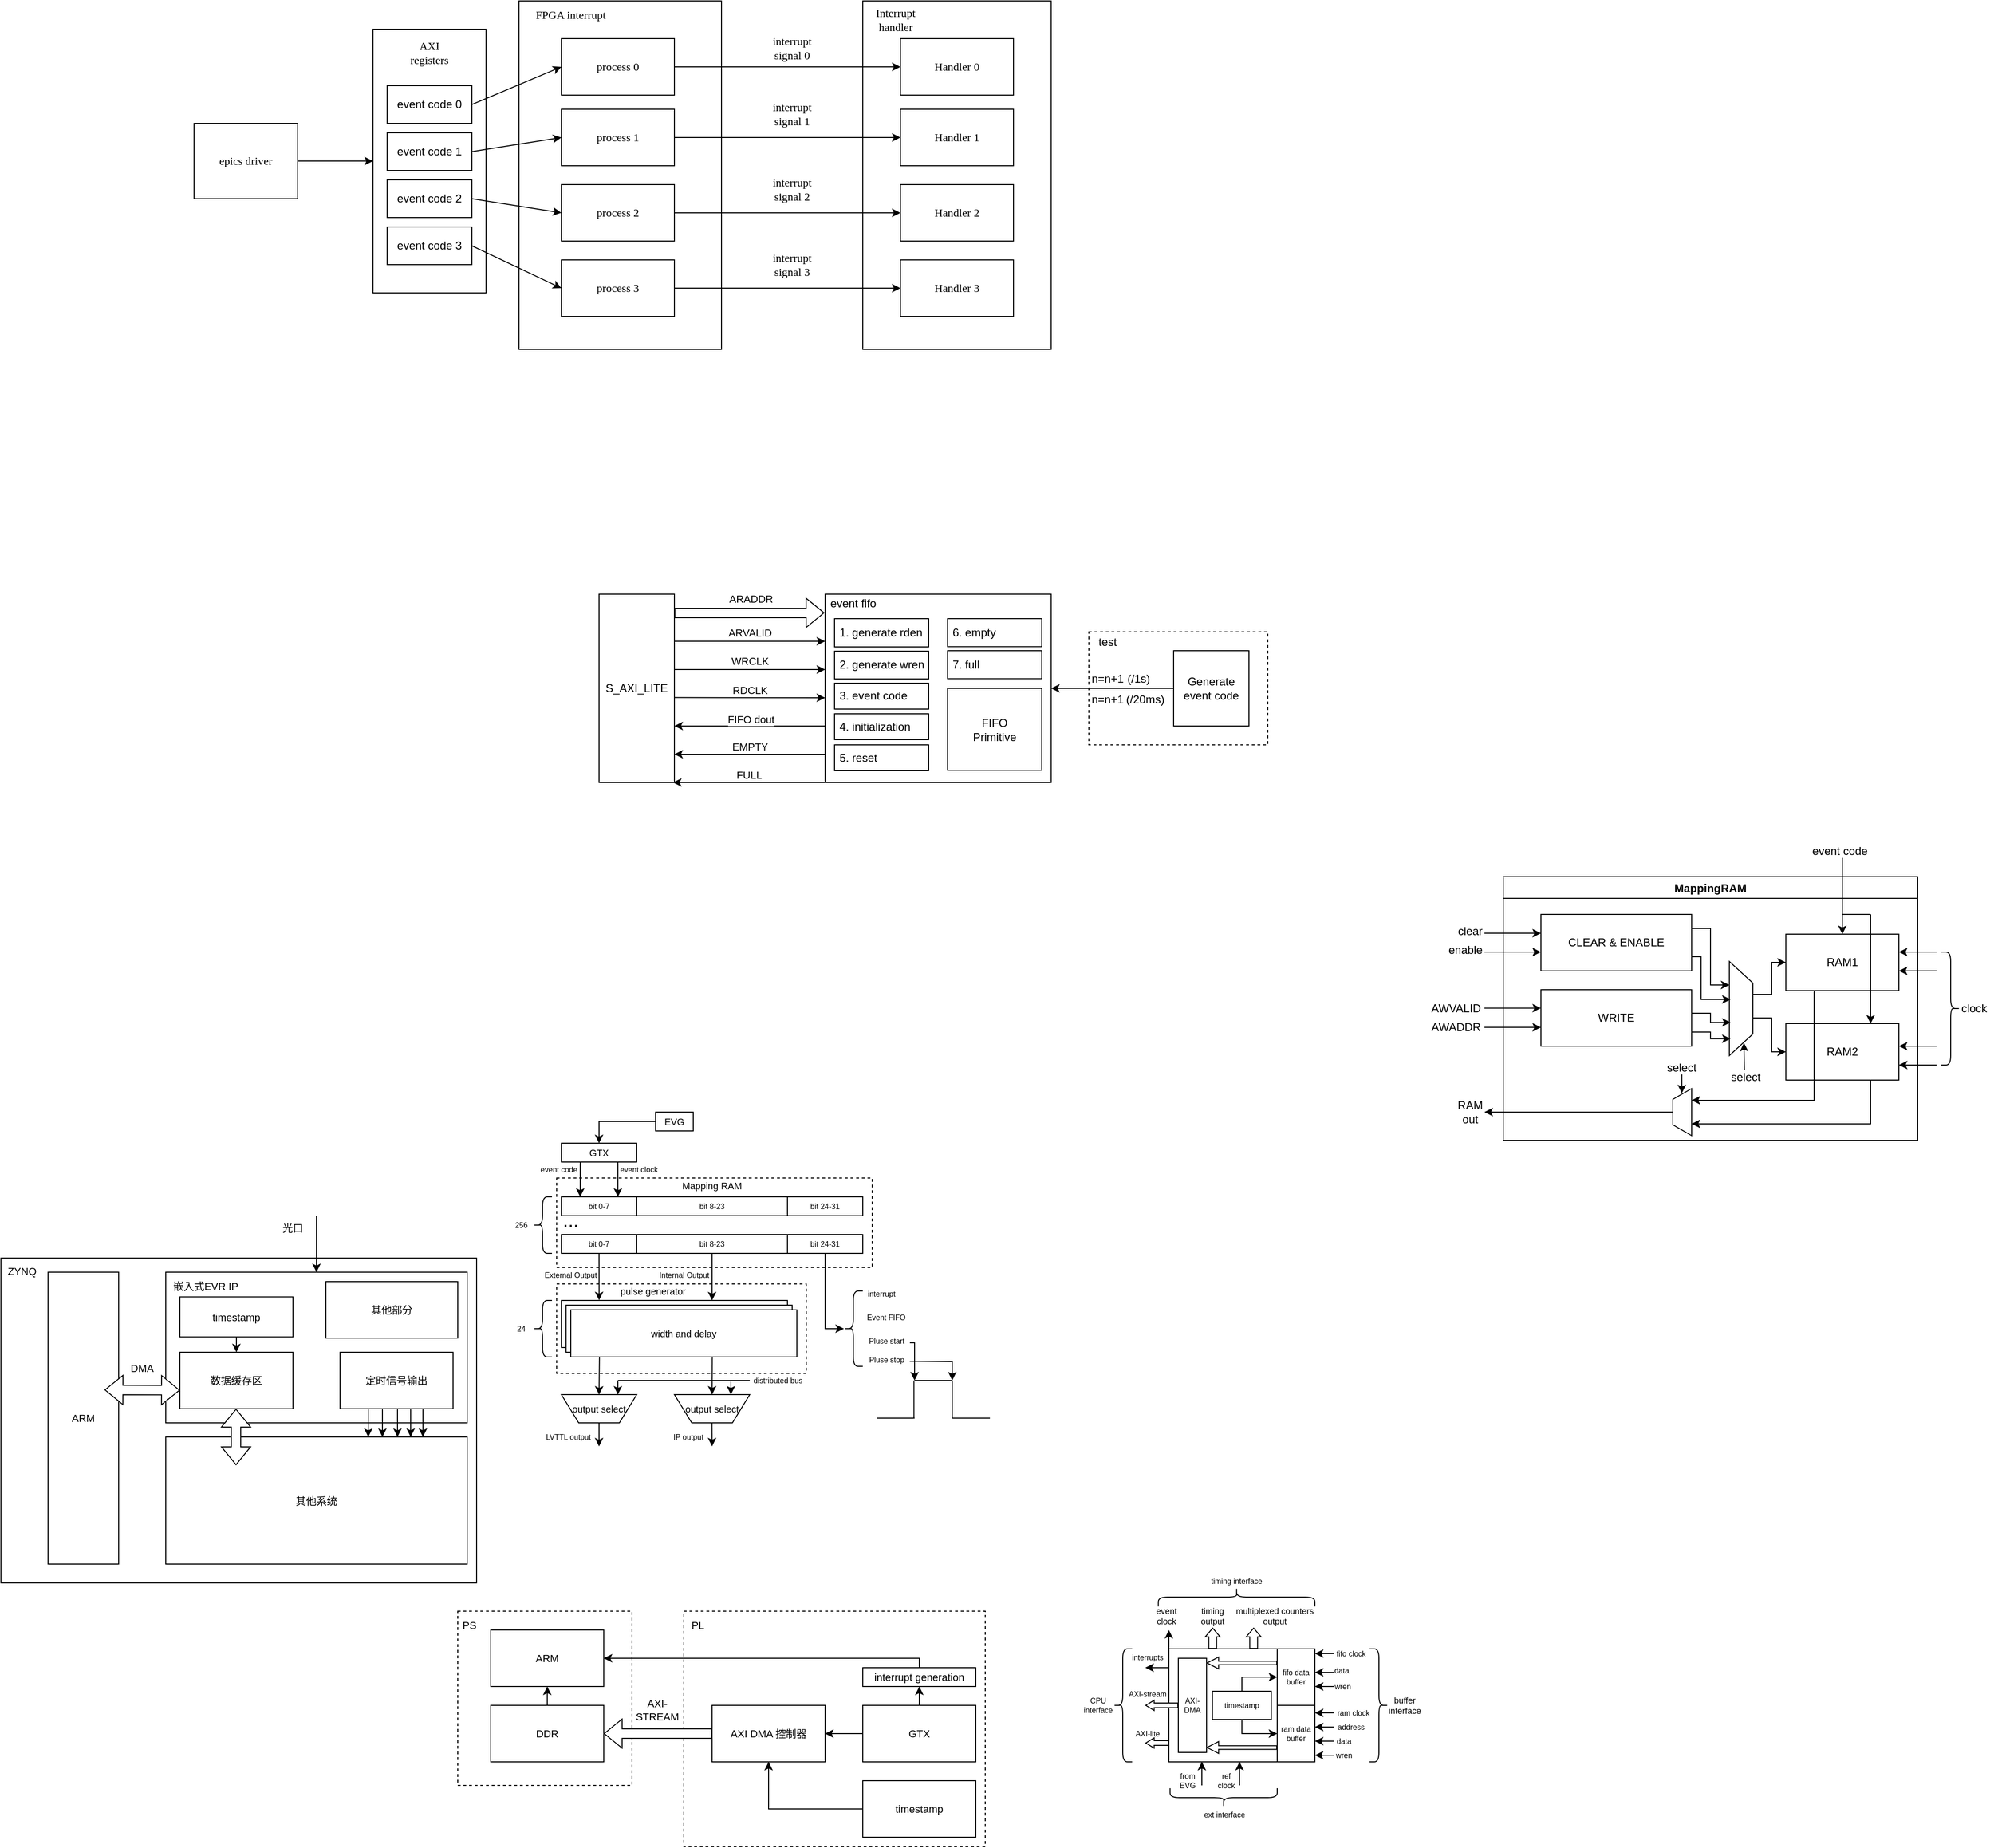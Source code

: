 <mxfile version="20.3.2" type="github">
  <diagram id="-LhsDucrHnpyTGSc9BmT" name="Page-1">
    <mxGraphModel dx="903" dy="487" grid="1" gridSize="5" guides="1" tooltips="1" connect="1" arrows="1" fold="1" page="1" pageScale="1" pageWidth="1654" pageHeight="2336" math="0" shadow="0">
      <root>
        <mxCell id="0" />
        <mxCell id="1" parent="0" />
        <mxCell id="MfT5M9BzXGNBhf8Azcbl-24" value="" style="rounded=0;whiteSpace=wrap;html=1;fontFamily=Verdana;" parent="1" vertex="1">
          <mxGeometry x="920" y="210" width="200" height="370" as="geometry" />
        </mxCell>
        <mxCell id="MfT5M9BzXGNBhf8Azcbl-1" value="" style="rounded=0;whiteSpace=wrap;html=1;" parent="1" vertex="1">
          <mxGeometry x="400" y="240" width="120" height="280" as="geometry" />
        </mxCell>
        <mxCell id="GZpuCzKADMGGE4YqBJ1V-8" style="edgeStyle=orthogonalEdgeStyle;rounded=0;orthogonalLoop=1;jettySize=auto;html=1;exitX=0.006;exitY=0.7;exitDx=0;exitDy=0;exitPerimeter=0;" parent="1" source="GZpuCzKADMGGE4YqBJ1V-1" edge="1">
          <mxGeometry relative="1" as="geometry">
            <mxPoint x="720" y="980" as="targetPoint" />
            <Array as="points" />
          </mxGeometry>
        </mxCell>
        <mxCell id="GZpuCzKADMGGE4YqBJ1V-9" value="FIFO dout" style="edgeLabel;html=1;align=center;verticalAlign=middle;resizable=0;points=[];" parent="GZpuCzKADMGGE4YqBJ1V-8" vertex="1" connectable="0">
          <mxGeometry x="0.181" y="2" relative="1" as="geometry">
            <mxPoint x="14" y="-10" as="offset" />
          </mxGeometry>
        </mxCell>
        <mxCell id="GZpuCzKADMGGE4YqBJ1V-1" value="" style="rounded=0;whiteSpace=wrap;html=1;" parent="1" vertex="1">
          <mxGeometry x="880" y="840" width="240" height="200" as="geometry" />
        </mxCell>
        <mxCell id="GZpuCzKADMGGE4YqBJ1V-3" style="edgeStyle=orthogonalEdgeStyle;rounded=0;orthogonalLoop=1;jettySize=auto;html=1;exitX=1;exitY=0.25;exitDx=0;exitDy=0;entryX=0;entryY=0.25;entryDx=0;entryDy=0;" parent="1" source="GZpuCzKADMGGE4YqBJ1V-2" target="GZpuCzKADMGGE4YqBJ1V-1" edge="1">
          <mxGeometry relative="1" as="geometry" />
        </mxCell>
        <mxCell id="GZpuCzKADMGGE4YqBJ1V-4" value="ARVALID" style="edgeLabel;html=1;align=center;verticalAlign=middle;resizable=0;points=[];" parent="GZpuCzKADMGGE4YqBJ1V-3" vertex="1" connectable="0">
          <mxGeometry x="0.176" y="-1" relative="1" as="geometry">
            <mxPoint x="-14" y="-10" as="offset" />
          </mxGeometry>
        </mxCell>
        <mxCell id="GZpuCzKADMGGE4YqBJ1V-10" style="edgeStyle=orthogonalEdgeStyle;rounded=0;orthogonalLoop=1;jettySize=auto;html=1;exitX=0.999;exitY=0.549;exitDx=0;exitDy=0;exitPerimeter=0;" parent="1" source="GZpuCzKADMGGE4YqBJ1V-2" edge="1">
          <mxGeometry relative="1" as="geometry">
            <mxPoint x="880" y="950" as="targetPoint" />
            <Array as="points">
              <mxPoint x="880" y="950" />
            </Array>
          </mxGeometry>
        </mxCell>
        <mxCell id="GZpuCzKADMGGE4YqBJ1V-15" value="RDCLK" style="edgeLabel;html=1;align=center;verticalAlign=middle;resizable=0;points=[];" parent="GZpuCzKADMGGE4YqBJ1V-10" vertex="1" connectable="0">
          <mxGeometry x="0.162" y="-1" relative="1" as="geometry">
            <mxPoint x="-13" y="-9" as="offset" />
          </mxGeometry>
        </mxCell>
        <mxCell id="GZpuCzKADMGGE4YqBJ1V-2" value="S_AXI_LITE" style="rounded=0;whiteSpace=wrap;html=1;" parent="1" vertex="1">
          <mxGeometry x="640" y="840" width="80" height="200" as="geometry" />
        </mxCell>
        <mxCell id="GZpuCzKADMGGE4YqBJ1V-5" value="" style="shape=flexArrow;endArrow=classic;html=1;rounded=0;entryX=-0.008;entryY=0.099;entryDx=0;entryDy=0;entryPerimeter=0;" parent="1" edge="1">
          <mxGeometry width="50" height="50" relative="1" as="geometry">
            <mxPoint x="720" y="860" as="sourcePoint" />
            <mxPoint x="879.36" y="859.8" as="targetPoint" />
          </mxGeometry>
        </mxCell>
        <mxCell id="GZpuCzKADMGGE4YqBJ1V-7" value="ARADDR" style="edgeLabel;html=1;align=center;verticalAlign=middle;resizable=0;points=[];" parent="GZpuCzKADMGGE4YqBJ1V-5" vertex="1" connectable="0">
          <mxGeometry x="-0.115" y="-2" relative="1" as="geometry">
            <mxPoint x="10" y="-17" as="offset" />
          </mxGeometry>
        </mxCell>
        <mxCell id="GZpuCzKADMGGE4YqBJ1V-12" style="edgeStyle=orthogonalEdgeStyle;rounded=0;orthogonalLoop=1;jettySize=auto;html=1;exitX=1;exitY=0.5;exitDx=0;exitDy=0;entryX=0;entryY=0.5;entryDx=0;entryDy=0;" parent="1" edge="1">
          <mxGeometry relative="1" as="geometry">
            <mxPoint x="720" y="920" as="sourcePoint" />
            <mxPoint x="880" y="920" as="targetPoint" />
          </mxGeometry>
        </mxCell>
        <mxCell id="GZpuCzKADMGGE4YqBJ1V-13" value="WRCLK" style="edgeLabel;html=1;align=center;verticalAlign=middle;resizable=0;points=[];" parent="GZpuCzKADMGGE4YqBJ1V-12" vertex="1" connectable="0">
          <mxGeometry x="0.142" y="1" relative="1" as="geometry">
            <mxPoint x="-12" y="-8" as="offset" />
          </mxGeometry>
        </mxCell>
        <mxCell id="GZpuCzKADMGGE4YqBJ1V-18" style="edgeStyle=orthogonalEdgeStyle;rounded=0;orthogonalLoop=1;jettySize=auto;html=1;exitX=0;exitY=0.5;exitDx=0;exitDy=0;entryX=1;entryY=0.5;entryDx=0;entryDy=0;" parent="1" source="GZpuCzKADMGGE4YqBJ1V-17" target="GZpuCzKADMGGE4YqBJ1V-1" edge="1">
          <mxGeometry relative="1" as="geometry" />
        </mxCell>
        <mxCell id="GZpuCzKADMGGE4YqBJ1V-17" value="&lt;div&gt;Generate&lt;/div&gt;&lt;div&gt;event code&lt;/div&gt;" style="rounded=0;whiteSpace=wrap;html=1;" parent="1" vertex="1">
          <mxGeometry x="1250" y="900" width="80" height="80" as="geometry" />
        </mxCell>
        <mxCell id="GZpuCzKADMGGE4YqBJ1V-19" value="n=n+1" style="text;html=1;strokeColor=none;fillColor=none;align=center;verticalAlign=middle;whiteSpace=wrap;rounded=0;" parent="1" vertex="1">
          <mxGeometry x="1160" y="919" width="40" height="21" as="geometry" />
        </mxCell>
        <mxCell id="GZpuCzKADMGGE4YqBJ1V-20" value="(/1s)" style="text;html=1;strokeColor=none;fillColor=none;align=center;verticalAlign=middle;whiteSpace=wrap;rounded=0;" parent="1" vertex="1">
          <mxGeometry x="1193" y="919" width="40" height="21" as="geometry" />
        </mxCell>
        <mxCell id="GZpuCzKADMGGE4YqBJ1V-21" value="" style="rounded=0;whiteSpace=wrap;html=1;fillColor=none;" parent="1" vertex="1">
          <mxGeometry x="1010" y="940" width="100" height="87" as="geometry" />
        </mxCell>
        <mxCell id="GZpuCzKADMGGE4YqBJ1V-24" value="&lt;div&gt;FIFO&lt;/div&gt;&lt;div&gt;Primitive&lt;/div&gt;" style="text;html=1;strokeColor=none;fillColor=none;align=center;verticalAlign=middle;whiteSpace=wrap;rounded=0;" parent="1" vertex="1">
          <mxGeometry x="1030" y="968.5" width="60" height="30" as="geometry" />
        </mxCell>
        <mxCell id="GZpuCzKADMGGE4YqBJ1V-25" value="&amp;nbsp;1. generate rden" style="rounded=0;whiteSpace=wrap;html=1;fillColor=none;align=left;" parent="1" vertex="1">
          <mxGeometry x="890" y="866" width="100" height="30" as="geometry" />
        </mxCell>
        <mxCell id="GZpuCzKADMGGE4YqBJ1V-26" value="&amp;nbsp;2. generate wren" style="rounded=0;whiteSpace=wrap;html=1;fillColor=none;align=left;" parent="1" vertex="1">
          <mxGeometry x="890" y="900.5" width="100" height="29.5" as="geometry" />
        </mxCell>
        <mxCell id="GZpuCzKADMGGE4YqBJ1V-27" value="" style="rounded=0;whiteSpace=wrap;html=1;fillColor=none;dashed=1;" parent="1" vertex="1">
          <mxGeometry x="1160" y="880" width="190" height="120" as="geometry" />
        </mxCell>
        <mxCell id="GZpuCzKADMGGE4YqBJ1V-28" value="test" style="text;html=1;strokeColor=none;fillColor=none;align=center;verticalAlign=middle;whiteSpace=wrap;rounded=0;dashed=1;" parent="1" vertex="1">
          <mxGeometry x="1160" y="880.5" width="40" height="20" as="geometry" />
        </mxCell>
        <mxCell id="GZpuCzKADMGGE4YqBJ1V-30" value="&amp;nbsp;3. event code" style="rounded=0;whiteSpace=wrap;html=1;fillColor=none;align=left;" parent="1" vertex="1">
          <mxGeometry x="890" y="934.5" width="100" height="27.5" as="geometry" />
        </mxCell>
        <mxCell id="GZpuCzKADMGGE4YqBJ1V-31" value="event fifo" style="text;html=1;strokeColor=none;fillColor=none;align=center;verticalAlign=middle;whiteSpace=wrap;rounded=0;dashed=1;" parent="1" vertex="1">
          <mxGeometry x="880" y="840" width="60" height="20" as="geometry" />
        </mxCell>
        <mxCell id="GZpuCzKADMGGE4YqBJ1V-33" value="&amp;nbsp;4. initialization" style="rounded=0;whiteSpace=wrap;html=1;fillColor=none;align=left;" parent="1" vertex="1">
          <mxGeometry x="890" y="967" width="100" height="27.5" as="geometry" />
        </mxCell>
        <mxCell id="GZpuCzKADMGGE4YqBJ1V-34" value="&amp;nbsp;5. reset" style="rounded=0;whiteSpace=wrap;html=1;fillColor=none;align=left;" parent="1" vertex="1">
          <mxGeometry x="890" y="1000" width="100" height="27.5" as="geometry" />
        </mxCell>
        <mxCell id="thS4eRWoPYg2XnfyWAwR-3" value="&amp;nbsp;6. empty" style="rounded=0;whiteSpace=wrap;html=1;fillColor=none;align=left;" parent="1" vertex="1">
          <mxGeometry x="1010" y="866" width="100" height="29.75" as="geometry" />
        </mxCell>
        <mxCell id="thS4eRWoPYg2XnfyWAwR-5" value="&amp;nbsp;7. full" style="rounded=0;whiteSpace=wrap;html=1;fillColor=none;align=left;" parent="1" vertex="1">
          <mxGeometry x="1010" y="900" width="100" height="29.75" as="geometry" />
        </mxCell>
        <mxCell id="thS4eRWoPYg2XnfyWAwR-6" style="edgeStyle=orthogonalEdgeStyle;rounded=0;orthogonalLoop=1;jettySize=auto;html=1;" parent="1" edge="1">
          <mxGeometry relative="1" as="geometry">
            <mxPoint x="880" y="1010" as="sourcePoint" />
            <mxPoint x="720" y="1010" as="targetPoint" />
            <Array as="points" />
          </mxGeometry>
        </mxCell>
        <mxCell id="thS4eRWoPYg2XnfyWAwR-7" value="EMPTY" style="edgeLabel;html=1;align=center;verticalAlign=middle;resizable=0;points=[];" parent="thS4eRWoPYg2XnfyWAwR-6" vertex="1" connectable="0">
          <mxGeometry x="0.181" y="2" relative="1" as="geometry">
            <mxPoint x="14" y="-10" as="offset" />
          </mxGeometry>
        </mxCell>
        <mxCell id="thS4eRWoPYg2XnfyWAwR-8" style="edgeStyle=orthogonalEdgeStyle;rounded=0;orthogonalLoop=1;jettySize=auto;html=1;exitX=0.006;exitY=0.7;exitDx=0;exitDy=0;exitPerimeter=0;" parent="1" edge="1">
          <mxGeometry relative="1" as="geometry">
            <mxPoint x="880" y="1040" as="sourcePoint" />
            <mxPoint x="718.56" y="1040" as="targetPoint" />
            <Array as="points" />
          </mxGeometry>
        </mxCell>
        <mxCell id="thS4eRWoPYg2XnfyWAwR-9" value="FULL" style="edgeLabel;html=1;align=center;verticalAlign=middle;resizable=0;points=[];" parent="thS4eRWoPYg2XnfyWAwR-8" vertex="1" connectable="0">
          <mxGeometry x="0.181" y="2" relative="1" as="geometry">
            <mxPoint x="14" y="-10" as="offset" />
          </mxGeometry>
        </mxCell>
        <mxCell id="thS4eRWoPYg2XnfyWAwR-12" value="n=n+1" style="text;html=1;strokeColor=none;fillColor=none;align=center;verticalAlign=middle;whiteSpace=wrap;rounded=0;" parent="1" vertex="1">
          <mxGeometry x="1160" y="941" width="40" height="21" as="geometry" />
        </mxCell>
        <mxCell id="thS4eRWoPYg2XnfyWAwR-15" value="(/20ms)" style="text;html=1;strokeColor=none;fillColor=none;align=center;verticalAlign=middle;whiteSpace=wrap;rounded=0;" parent="1" vertex="1">
          <mxGeometry x="1200" y="941" width="40" height="21" as="geometry" />
        </mxCell>
        <mxCell id="MfT5M9BzXGNBhf8Azcbl-2" value="&lt;div&gt;&lt;font face=&quot;Verdana&quot;&gt;AXI&lt;/font&gt;&lt;/div&gt;&lt;div&gt;&lt;font face=&quot;Verdana&quot;&gt;registers&lt;/font&gt;&lt;/div&gt;" style="text;html=1;strokeColor=none;fillColor=none;align=center;verticalAlign=middle;whiteSpace=wrap;rounded=0;" parent="1" vertex="1">
          <mxGeometry x="430" y="250" width="60" height="30" as="geometry" />
        </mxCell>
        <mxCell id="MfT5M9BzXGNBhf8Azcbl-5" value="event code 0" style="rounded=0;whiteSpace=wrap;html=1;" parent="1" vertex="1">
          <mxGeometry x="415" y="300" width="90" height="40" as="geometry" />
        </mxCell>
        <mxCell id="MfT5M9BzXGNBhf8Azcbl-6" value="event code 1" style="rounded=0;whiteSpace=wrap;html=1;" parent="1" vertex="1">
          <mxGeometry x="415" y="350" width="90" height="40" as="geometry" />
        </mxCell>
        <mxCell id="MfT5M9BzXGNBhf8Azcbl-7" value="event code 2" style="rounded=0;whiteSpace=wrap;html=1;" parent="1" vertex="1">
          <mxGeometry x="415" y="400" width="90" height="40" as="geometry" />
        </mxCell>
        <mxCell id="MfT5M9BzXGNBhf8Azcbl-8" value="event code 3" style="rounded=0;whiteSpace=wrap;html=1;" parent="1" vertex="1">
          <mxGeometry x="415" y="450" width="90" height="40" as="geometry" />
        </mxCell>
        <mxCell id="MfT5M9BzXGNBhf8Azcbl-11" style="edgeStyle=orthogonalEdgeStyle;rounded=0;orthogonalLoop=1;jettySize=auto;html=1;exitX=1;exitY=0.5;exitDx=0;exitDy=0;fontFamily=Verdana;" parent="1" source="MfT5M9BzXGNBhf8Azcbl-9" target="MfT5M9BzXGNBhf8Azcbl-1" edge="1">
          <mxGeometry relative="1" as="geometry" />
        </mxCell>
        <mxCell id="MfT5M9BzXGNBhf8Azcbl-9" value="epics driver" style="rounded=0;whiteSpace=wrap;html=1;fontFamily=Verdana;" parent="1" vertex="1">
          <mxGeometry x="210" y="340" width="110" height="80" as="geometry" />
        </mxCell>
        <mxCell id="MfT5M9BzXGNBhf8Azcbl-12" value="" style="rounded=0;whiteSpace=wrap;html=1;fontFamily=Verdana;" parent="1" vertex="1">
          <mxGeometry x="555" y="210" width="215" height="370" as="geometry" />
        </mxCell>
        <mxCell id="MfT5M9BzXGNBhf8Azcbl-30" style="edgeStyle=orthogonalEdgeStyle;rounded=0;orthogonalLoop=1;jettySize=auto;html=1;exitX=1;exitY=0.5;exitDx=0;exitDy=0;entryX=0;entryY=0.5;entryDx=0;entryDy=0;fontFamily=Verdana;" parent="1" source="MfT5M9BzXGNBhf8Azcbl-13" target="MfT5M9BzXGNBhf8Azcbl-26" edge="1">
          <mxGeometry relative="1" as="geometry" />
        </mxCell>
        <mxCell id="MfT5M9BzXGNBhf8Azcbl-13" value="process 0" style="rounded=0;whiteSpace=wrap;html=1;fontFamily=Verdana;" parent="1" vertex="1">
          <mxGeometry x="600" y="250" width="120" height="60" as="geometry" />
        </mxCell>
        <mxCell id="MfT5M9BzXGNBhf8Azcbl-31" style="edgeStyle=orthogonalEdgeStyle;rounded=0;orthogonalLoop=1;jettySize=auto;html=1;exitX=1;exitY=0.5;exitDx=0;exitDy=0;fontFamily=Verdana;" parent="1" source="MfT5M9BzXGNBhf8Azcbl-14" target="MfT5M9BzXGNBhf8Azcbl-27" edge="1">
          <mxGeometry relative="1" as="geometry" />
        </mxCell>
        <mxCell id="MfT5M9BzXGNBhf8Azcbl-14" value="process 1" style="rounded=0;whiteSpace=wrap;html=1;fontFamily=Verdana;" parent="1" vertex="1">
          <mxGeometry x="600" y="325" width="120" height="60" as="geometry" />
        </mxCell>
        <mxCell id="MfT5M9BzXGNBhf8Azcbl-32" style="edgeStyle=orthogonalEdgeStyle;rounded=0;orthogonalLoop=1;jettySize=auto;html=1;exitX=1;exitY=0.5;exitDx=0;exitDy=0;entryX=0;entryY=0.5;entryDx=0;entryDy=0;fontFamily=Verdana;" parent="1" source="MfT5M9BzXGNBhf8Azcbl-16" target="MfT5M9BzXGNBhf8Azcbl-28" edge="1">
          <mxGeometry relative="1" as="geometry" />
        </mxCell>
        <mxCell id="MfT5M9BzXGNBhf8Azcbl-16" value="process 2" style="rounded=0;whiteSpace=wrap;html=1;fontFamily=Verdana;" parent="1" vertex="1">
          <mxGeometry x="600" y="405" width="120" height="60" as="geometry" />
        </mxCell>
        <mxCell id="MfT5M9BzXGNBhf8Azcbl-33" style="edgeStyle=orthogonalEdgeStyle;rounded=0;orthogonalLoop=1;jettySize=auto;html=1;exitX=1;exitY=0.5;exitDx=0;exitDy=0;entryX=0;entryY=0.5;entryDx=0;entryDy=0;fontFamily=Verdana;" parent="1" source="MfT5M9BzXGNBhf8Azcbl-17" target="MfT5M9BzXGNBhf8Azcbl-29" edge="1">
          <mxGeometry relative="1" as="geometry" />
        </mxCell>
        <mxCell id="MfT5M9BzXGNBhf8Azcbl-17" value="process 3" style="rounded=0;whiteSpace=wrap;html=1;fontFamily=Verdana;" parent="1" vertex="1">
          <mxGeometry x="600" y="485" width="120" height="60" as="geometry" />
        </mxCell>
        <mxCell id="MfT5M9BzXGNBhf8Azcbl-19" value="" style="endArrow=classic;html=1;rounded=0;fontFamily=Verdana;exitX=1;exitY=0.5;exitDx=0;exitDy=0;entryX=0;entryY=0.5;entryDx=0;entryDy=0;" parent="1" source="MfT5M9BzXGNBhf8Azcbl-5" target="MfT5M9BzXGNBhf8Azcbl-13" edge="1">
          <mxGeometry width="50" height="50" relative="1" as="geometry">
            <mxPoint x="580" y="460" as="sourcePoint" />
            <mxPoint x="630" y="410" as="targetPoint" />
          </mxGeometry>
        </mxCell>
        <mxCell id="MfT5M9BzXGNBhf8Azcbl-20" value="" style="endArrow=classic;html=1;rounded=0;fontFamily=Verdana;exitX=1;exitY=0.5;exitDx=0;exitDy=0;entryX=0;entryY=0.5;entryDx=0;entryDy=0;" parent="1" source="MfT5M9BzXGNBhf8Azcbl-6" target="MfT5M9BzXGNBhf8Azcbl-14" edge="1">
          <mxGeometry width="50" height="50" relative="1" as="geometry">
            <mxPoint x="580" y="460" as="sourcePoint" />
            <mxPoint x="630" y="410" as="targetPoint" />
          </mxGeometry>
        </mxCell>
        <mxCell id="MfT5M9BzXGNBhf8Azcbl-21" value="" style="endArrow=classic;html=1;rounded=0;fontFamily=Verdana;exitX=1;exitY=0.5;exitDx=0;exitDy=0;entryX=0;entryY=0.5;entryDx=0;entryDy=0;" parent="1" source="MfT5M9BzXGNBhf8Azcbl-7" target="MfT5M9BzXGNBhf8Azcbl-16" edge="1">
          <mxGeometry width="50" height="50" relative="1" as="geometry">
            <mxPoint x="580" y="460" as="sourcePoint" />
            <mxPoint x="630" y="410" as="targetPoint" />
          </mxGeometry>
        </mxCell>
        <mxCell id="MfT5M9BzXGNBhf8Azcbl-22" value="" style="endArrow=classic;html=1;rounded=0;fontFamily=Verdana;exitX=1;exitY=0.5;exitDx=0;exitDy=0;entryX=0;entryY=0.5;entryDx=0;entryDy=0;" parent="1" source="MfT5M9BzXGNBhf8Azcbl-8" target="MfT5M9BzXGNBhf8Azcbl-17" edge="1">
          <mxGeometry width="50" height="50" relative="1" as="geometry">
            <mxPoint x="580" y="460" as="sourcePoint" />
            <mxPoint x="630" y="410" as="targetPoint" />
          </mxGeometry>
        </mxCell>
        <mxCell id="MfT5M9BzXGNBhf8Azcbl-23" value="FPGA interrupt" style="text;html=1;strokeColor=none;fillColor=none;align=center;verticalAlign=middle;whiteSpace=wrap;rounded=0;fontFamily=Verdana;" parent="1" vertex="1">
          <mxGeometry x="555" y="210" width="110" height="30" as="geometry" />
        </mxCell>
        <mxCell id="MfT5M9BzXGNBhf8Azcbl-25" value="Interrupt handler" style="text;html=1;strokeColor=none;fillColor=none;align=center;verticalAlign=middle;whiteSpace=wrap;rounded=0;fontFamily=Verdana;" parent="1" vertex="1">
          <mxGeometry x="920" y="210" width="70" height="40" as="geometry" />
        </mxCell>
        <mxCell id="MfT5M9BzXGNBhf8Azcbl-26" value="Handler 0" style="rounded=0;whiteSpace=wrap;html=1;fontFamily=Verdana;" parent="1" vertex="1">
          <mxGeometry x="960" y="250" width="120" height="60" as="geometry" />
        </mxCell>
        <mxCell id="MfT5M9BzXGNBhf8Azcbl-27" value="Handler 1" style="rounded=0;whiteSpace=wrap;html=1;fontFamily=Verdana;" parent="1" vertex="1">
          <mxGeometry x="960" y="325" width="120" height="60" as="geometry" />
        </mxCell>
        <mxCell id="MfT5M9BzXGNBhf8Azcbl-28" value="Handler 2" style="rounded=0;whiteSpace=wrap;html=1;fontFamily=Verdana;" parent="1" vertex="1">
          <mxGeometry x="960" y="405" width="120" height="60" as="geometry" />
        </mxCell>
        <mxCell id="MfT5M9BzXGNBhf8Azcbl-29" value="Handler 3" style="rounded=0;whiteSpace=wrap;html=1;fontFamily=Verdana;" parent="1" vertex="1">
          <mxGeometry x="960" y="485" width="120" height="60" as="geometry" />
        </mxCell>
        <mxCell id="MfT5M9BzXGNBhf8Azcbl-34" value="&lt;div&gt;interrupt&lt;/div&gt;&lt;div&gt;signal 0&lt;br&gt;&lt;/div&gt;" style="text;html=1;strokeColor=none;fillColor=none;align=center;verticalAlign=middle;whiteSpace=wrap;rounded=0;fontFamily=Verdana;" parent="1" vertex="1">
          <mxGeometry x="810" y="240" width="70" height="40" as="geometry" />
        </mxCell>
        <mxCell id="MfT5M9BzXGNBhf8Azcbl-36" value="&lt;div&gt;interrupt&lt;/div&gt;&lt;div&gt;signal 1&lt;br&gt;&lt;/div&gt;" style="text;html=1;strokeColor=none;fillColor=none;align=center;verticalAlign=middle;whiteSpace=wrap;rounded=0;fontFamily=Verdana;" parent="1" vertex="1">
          <mxGeometry x="810" y="310" width="70" height="40" as="geometry" />
        </mxCell>
        <mxCell id="MfT5M9BzXGNBhf8Azcbl-37" value="&lt;div&gt;interrupt&lt;/div&gt;&lt;div&gt;signal 2&lt;br&gt;&lt;/div&gt;" style="text;html=1;strokeColor=none;fillColor=none;align=center;verticalAlign=middle;whiteSpace=wrap;rounded=0;fontFamily=Verdana;" parent="1" vertex="1">
          <mxGeometry x="810" y="390" width="70" height="40" as="geometry" />
        </mxCell>
        <mxCell id="MfT5M9BzXGNBhf8Azcbl-38" value="&lt;div&gt;interrupt&lt;/div&gt;&lt;div&gt;signal 3&lt;br&gt;&lt;/div&gt;" style="text;html=1;strokeColor=none;fillColor=none;align=center;verticalAlign=middle;whiteSpace=wrap;rounded=0;fontFamily=Verdana;" parent="1" vertex="1">
          <mxGeometry x="810" y="470" width="70" height="40" as="geometry" />
        </mxCell>
        <mxCell id="sW_rOYjaHc4gFvFLlQTv-1" value="" style="rounded=0;whiteSpace=wrap;html=1;strokeWidth=1;" vertex="1" parent="1">
          <mxGeometry x="600" y="1480" width="320" height="20" as="geometry" />
        </mxCell>
        <mxCell id="sW_rOYjaHc4gFvFLlQTv-2" value="" style="endArrow=classic;html=1;rounded=0;entryX=0.5;entryY=0;entryDx=0;entryDy=0;exitX=1;exitY=0;exitDx=0;exitDy=0;" edge="1" parent="1" source="sW_rOYjaHc4gFvFLlQTv-24">
          <mxGeometry width="50" height="50" relative="1" as="geometry">
            <mxPoint x="620" y="1450" as="sourcePoint" />
            <mxPoint x="620" y="1480" as="targetPoint" />
          </mxGeometry>
        </mxCell>
        <mxCell id="sW_rOYjaHc4gFvFLlQTv-19" value="&lt;font style=&quot;font-size: 10px;&quot;&gt;GTX&lt;/font&gt;" style="rounded=0;whiteSpace=wrap;html=1;" vertex="1" parent="1">
          <mxGeometry x="600" y="1423" width="80" height="20" as="geometry" />
        </mxCell>
        <mxCell id="sW_rOYjaHc4gFvFLlQTv-105" style="edgeStyle=orthogonalEdgeStyle;rounded=0;orthogonalLoop=1;jettySize=auto;html=1;exitX=0;exitY=0.5;exitDx=0;exitDy=0;entryX=0.5;entryY=0;entryDx=0;entryDy=0;strokeWidth=1;fontFamily=Helvetica;fontSize=8;" edge="1" parent="1" source="sW_rOYjaHc4gFvFLlQTv-20" target="sW_rOYjaHc4gFvFLlQTv-19">
          <mxGeometry relative="1" as="geometry" />
        </mxCell>
        <mxCell id="sW_rOYjaHc4gFvFLlQTv-20" value="&lt;font style=&quot;font-size: 10px;&quot;&gt;EVG&lt;/font&gt;" style="rounded=0;whiteSpace=wrap;html=1;" vertex="1" parent="1">
          <mxGeometry x="700" y="1390" width="40" height="20" as="geometry" />
        </mxCell>
        <mxCell id="sW_rOYjaHc4gFvFLlQTv-22" value="" style="shape=curlyBracket;whiteSpace=wrap;html=1;rounded=1;fontSize=8;" vertex="1" parent="1">
          <mxGeometry x="570" y="1480" width="20" height="60" as="geometry" />
        </mxCell>
        <mxCell id="sW_rOYjaHc4gFvFLlQTv-23" value="256" style="text;html=1;strokeColor=none;fillColor=none;align=center;verticalAlign=middle;whiteSpace=wrap;rounded=0;fontSize=8;" vertex="1" parent="1">
          <mxGeometry x="545" y="1502.5" width="25" height="15" as="geometry" />
        </mxCell>
        <mxCell id="sW_rOYjaHc4gFvFLlQTv-24" value="event code" style="text;html=1;strokeColor=none;fillColor=none;align=center;verticalAlign=middle;whiteSpace=wrap;rounded=0;fontSize=8;" vertex="1" parent="1">
          <mxGeometry x="575" y="1443" width="45" height="15" as="geometry" />
        </mxCell>
        <mxCell id="sW_rOYjaHc4gFvFLlQTv-27" value="" style="endArrow=classic;html=1;rounded=0;entryX=0.5;entryY=0;entryDx=0;entryDy=0;exitX=0;exitY=0;exitDx=0;exitDy=0;" edge="1" parent="1" source="sW_rOYjaHc4gFvFLlQTv-28">
          <mxGeometry width="50" height="50" relative="1" as="geometry">
            <mxPoint x="660" y="1450" as="sourcePoint" />
            <mxPoint x="660" y="1480" as="targetPoint" />
          </mxGeometry>
        </mxCell>
        <mxCell id="sW_rOYjaHc4gFvFLlQTv-28" value="event clock" style="text;html=1;strokeColor=none;fillColor=none;align=center;verticalAlign=middle;whiteSpace=wrap;rounded=0;fontSize=8;" vertex="1" parent="1">
          <mxGeometry x="660" y="1443" width="45" height="15" as="geometry" />
        </mxCell>
        <mxCell id="sW_rOYjaHc4gFvFLlQTv-36" value="" style="endArrow=none;html=1;rounded=0;fontSize=8;entryX=0.25;entryY=0;entryDx=0;entryDy=0;exitX=0.25;exitY=1;exitDx=0;exitDy=0;" edge="1" parent="1" source="sW_rOYjaHc4gFvFLlQTv-1" target="sW_rOYjaHc4gFvFLlQTv-1">
          <mxGeometry width="50" height="50" relative="1" as="geometry">
            <mxPoint x="665" y="1575" as="sourcePoint" />
            <mxPoint x="715" y="1525" as="targetPoint" />
          </mxGeometry>
        </mxCell>
        <mxCell id="sW_rOYjaHc4gFvFLlQTv-37" value="bit 0-7" style="text;html=1;strokeColor=none;fillColor=none;align=center;verticalAlign=middle;whiteSpace=wrap;rounded=0;strokeWidth=1;fontSize=8;" vertex="1" parent="1">
          <mxGeometry x="620" y="1482" width="40" height="15" as="geometry" />
        </mxCell>
        <mxCell id="sW_rOYjaHc4gFvFLlQTv-43" value="" style="rounded=0;whiteSpace=wrap;html=1;strokeWidth=1;" vertex="1" parent="1">
          <mxGeometry x="600" y="1520" width="320" height="20" as="geometry" />
        </mxCell>
        <mxCell id="sW_rOYjaHc4gFvFLlQTv-44" value="" style="endArrow=none;html=1;rounded=0;fontSize=8;entryX=0.25;entryY=0;entryDx=0;entryDy=0;exitX=0.25;exitY=1;exitDx=0;exitDy=0;" edge="1" parent="1">
          <mxGeometry width="50" height="50" relative="1" as="geometry">
            <mxPoint x="680" y="1540" as="sourcePoint" />
            <mxPoint x="680.0" y="1520" as="targetPoint" />
          </mxGeometry>
        </mxCell>
        <mxCell id="sW_rOYjaHc4gFvFLlQTv-47" value="bit 0-7" style="text;html=1;strokeColor=none;fillColor=none;align=center;verticalAlign=middle;whiteSpace=wrap;rounded=0;strokeWidth=1;fontSize=8;" vertex="1" parent="1">
          <mxGeometry x="620" y="1522" width="40" height="15" as="geometry" />
        </mxCell>
        <mxCell id="sW_rOYjaHc4gFvFLlQTv-48" value="&lt;font style=&quot;font-size: 20px;&quot;&gt;...&lt;/font&gt;" style="text;html=1;strokeColor=none;fillColor=none;align=center;verticalAlign=middle;whiteSpace=wrap;rounded=0;strokeWidth=1;fontSize=8;" vertex="1" parent="1">
          <mxGeometry x="600" y="1500" width="20" height="7" as="geometry" />
        </mxCell>
        <mxCell id="sW_rOYjaHc4gFvFLlQTv-49" value="" style="endArrow=classic;html=1;rounded=0;fontSize=20;exitX=0.125;exitY=1.017;exitDx=0;exitDy=0;exitPerimeter=0;entryX=0.167;entryY=-0.004;entryDx=0;entryDy=0;entryPerimeter=0;" edge="1" parent="1" source="sW_rOYjaHc4gFvFLlQTv-43" target="sW_rOYjaHc4gFvFLlQTv-56">
          <mxGeometry width="50" height="50" relative="1" as="geometry">
            <mxPoint x="665" y="1575" as="sourcePoint" />
            <mxPoint x="640" y="1570" as="targetPoint" />
          </mxGeometry>
        </mxCell>
        <mxCell id="sW_rOYjaHc4gFvFLlQTv-50" value="&lt;div style=&quot;font-size: 8px;&quot;&gt;&lt;font style=&quot;font-size: 8px;&quot;&gt;External Output&lt;br&gt;&lt;/font&gt;&lt;/div&gt;" style="text;html=1;strokeColor=none;fillColor=none;align=center;verticalAlign=middle;whiteSpace=wrap;rounded=0;strokeWidth=1;fontSize=10;" vertex="1" parent="1">
          <mxGeometry x="580" y="1555" width="60" height="15" as="geometry" />
        </mxCell>
        <mxCell id="sW_rOYjaHc4gFvFLlQTv-51" value="" style="endArrow=none;html=1;rounded=0;fontSize=8;entryX=0.25;entryY=0;entryDx=0;entryDy=0;exitX=0.25;exitY=1;exitDx=0;exitDy=0;" edge="1" parent="1">
          <mxGeometry width="50" height="50" relative="1" as="geometry">
            <mxPoint x="840" y="1499.5" as="sourcePoint" />
            <mxPoint x="840.0" y="1479.5" as="targetPoint" />
          </mxGeometry>
        </mxCell>
        <mxCell id="sW_rOYjaHc4gFvFLlQTv-52" value="" style="endArrow=none;html=1;rounded=0;fontSize=8;entryX=0.25;entryY=0;entryDx=0;entryDy=0;exitX=0.25;exitY=1;exitDx=0;exitDy=0;" edge="1" parent="1">
          <mxGeometry width="50" height="50" relative="1" as="geometry">
            <mxPoint x="840" y="1540" as="sourcePoint" />
            <mxPoint x="840.0" y="1520" as="targetPoint" />
          </mxGeometry>
        </mxCell>
        <mxCell id="sW_rOYjaHc4gFvFLlQTv-55" value="&lt;div style=&quot;font-size: 8px;&quot;&gt;&lt;font style=&quot;font-size: 8px;&quot;&gt;Internal Output&lt;br&gt;&lt;/font&gt;&lt;/div&gt;" style="text;html=1;strokeColor=none;fillColor=none;align=center;verticalAlign=middle;whiteSpace=wrap;rounded=0;strokeWidth=1;fontSize=10;" vertex="1" parent="1">
          <mxGeometry x="697.5" y="1555" width="65" height="15" as="geometry" />
        </mxCell>
        <mxCell id="sW_rOYjaHc4gFvFLlQTv-67" value="" style="rounded=0;whiteSpace=wrap;html=1;strokeWidth=1;fontSize=10;fillColor=none;dashed=1;strokeColor=#000000;" vertex="1" parent="1">
          <mxGeometry x="595" y="1460" width="335" height="95" as="geometry" />
        </mxCell>
        <mxCell id="sW_rOYjaHc4gFvFLlQTv-56" value="delay" style="rounded=0;whiteSpace=wrap;html=1;strokeWidth=1;fontSize=10;" vertex="1" parent="1">
          <mxGeometry x="600" y="1590" width="240" height="50" as="geometry" />
        </mxCell>
        <mxCell id="sW_rOYjaHc4gFvFLlQTv-60" value="" style="shape=curlyBracket;whiteSpace=wrap;html=1;rounded=1;fontSize=8;" vertex="1" parent="1">
          <mxGeometry x="570" y="1590" width="20" height="60" as="geometry" />
        </mxCell>
        <mxCell id="sW_rOYjaHc4gFvFLlQTv-62" value="bit 8-23" style="text;html=1;strokeColor=none;fillColor=none;align=center;verticalAlign=middle;whiteSpace=wrap;rounded=0;strokeWidth=1;fontSize=8;" vertex="1" parent="1">
          <mxGeometry x="740" y="1482.5" width="40" height="15" as="geometry" />
        </mxCell>
        <mxCell id="sW_rOYjaHc4gFvFLlQTv-63" value="bit 8-23" style="text;html=1;strokeColor=none;fillColor=none;align=center;verticalAlign=middle;whiteSpace=wrap;rounded=0;strokeWidth=1;fontSize=8;" vertex="1" parent="1">
          <mxGeometry x="740" y="1522.5" width="40" height="15" as="geometry" />
        </mxCell>
        <mxCell id="sW_rOYjaHc4gFvFLlQTv-64" value="24" style="text;html=1;strokeColor=none;fillColor=none;align=center;verticalAlign=middle;whiteSpace=wrap;rounded=0;fontSize=8;" vertex="1" parent="1">
          <mxGeometry x="545" y="1610" width="25" height="20" as="geometry" />
        </mxCell>
        <mxCell id="sW_rOYjaHc4gFvFLlQTv-65" value="delay" style="rounded=0;whiteSpace=wrap;html=1;strokeWidth=1;fontSize=10;" vertex="1" parent="1">
          <mxGeometry x="605" y="1595" width="240" height="50" as="geometry" />
        </mxCell>
        <mxCell id="sW_rOYjaHc4gFvFLlQTv-70" value="" style="rounded=0;whiteSpace=wrap;html=1;strokeWidth=1;fontSize=10;fillColor=none;dashed=1;" vertex="1" parent="1">
          <mxGeometry x="595" y="1572.5" width="265" height="95" as="geometry" />
        </mxCell>
        <mxCell id="sW_rOYjaHc4gFvFLlQTv-66" value="width and delay" style="rounded=0;whiteSpace=wrap;html=1;strokeWidth=1;fontSize=10;" vertex="1" parent="1">
          <mxGeometry x="610" y="1600" width="240" height="50" as="geometry" />
        </mxCell>
        <mxCell id="sW_rOYjaHc4gFvFLlQTv-68" value="" style="endArrow=classic;html=1;rounded=0;fontSize=20;exitX=0.125;exitY=1.017;exitDx=0;exitDy=0;exitPerimeter=0;" edge="1" parent="1">
          <mxGeometry width="50" height="50" relative="1" as="geometry">
            <mxPoint x="760" y="1540.0" as="sourcePoint" />
            <mxPoint x="760" y="1590" as="targetPoint" />
          </mxGeometry>
        </mxCell>
        <mxCell id="sW_rOYjaHc4gFvFLlQTv-69" value="Mapping RAM" style="text;html=1;strokeColor=none;fillColor=none;align=center;verticalAlign=middle;whiteSpace=wrap;rounded=0;dashed=1;strokeWidth=1;fontSize=10;" vertex="1" parent="1">
          <mxGeometry x="725" y="1460" width="70" height="15" as="geometry" />
        </mxCell>
        <mxCell id="sW_rOYjaHc4gFvFLlQTv-71" value="" style="endArrow=classic;html=1;rounded=0;fontSize=10;exitX=0.131;exitY=1.02;exitDx=0;exitDy=0;exitPerimeter=0;entryX=0.5;entryY=0;entryDx=0;entryDy=0;" edge="1" parent="1" target="sW_rOYjaHc4gFvFLlQTv-78">
          <mxGeometry width="50" height="50" relative="1" as="geometry">
            <mxPoint x="640.44" y="1650" as="sourcePoint" />
            <mxPoint x="640" y="1680" as="targetPoint" />
          </mxGeometry>
        </mxCell>
        <mxCell id="sW_rOYjaHc4gFvFLlQTv-72" value="" style="endArrow=classic;html=1;rounded=0;fontSize=10;exitX=0.131;exitY=1.02;exitDx=0;exitDy=0;exitPerimeter=0;entryX=0.5;entryY=0;entryDx=0;entryDy=0;" edge="1" parent="1" target="sW_rOYjaHc4gFvFLlQTv-79">
          <mxGeometry width="50" height="50" relative="1" as="geometry">
            <mxPoint x="760.18" y="1650" as="sourcePoint" />
            <mxPoint x="760" y="1680" as="targetPoint" />
          </mxGeometry>
        </mxCell>
        <mxCell id="sW_rOYjaHc4gFvFLlQTv-73" value="bit 24-31" style="text;html=1;strokeColor=none;fillColor=none;align=center;verticalAlign=middle;whiteSpace=wrap;rounded=0;strokeWidth=1;fontSize=8;" vertex="1" parent="1">
          <mxGeometry x="860" y="1482" width="40" height="15" as="geometry" />
        </mxCell>
        <mxCell id="sW_rOYjaHc4gFvFLlQTv-74" value="bit 24-31" style="text;html=1;strokeColor=none;fillColor=none;align=center;verticalAlign=middle;whiteSpace=wrap;rounded=0;strokeWidth=1;fontSize=8;" vertex="1" parent="1">
          <mxGeometry x="860" y="1522.5" width="40" height="15" as="geometry" />
        </mxCell>
        <mxCell id="sW_rOYjaHc4gFvFLlQTv-76" value="pulse generator" style="text;html=1;strokeColor=none;fillColor=none;align=center;verticalAlign=middle;whiteSpace=wrap;rounded=0;dashed=1;strokeWidth=1;fontSize=10;" vertex="1" parent="1">
          <mxGeometry x="655" y="1572.5" width="85" height="15" as="geometry" />
        </mxCell>
        <mxCell id="sW_rOYjaHc4gFvFLlQTv-78" value="output select" style="verticalLabelPosition=middle;verticalAlign=middle;html=1;shape=trapezoid;perimeter=trapezoidPerimeter;whiteSpace=wrap;size=0.23;arcSize=10;flipV=1;labelPosition=center;align=center;strokeColor=default;strokeWidth=1;fontSize=10;" vertex="1" parent="1">
          <mxGeometry x="600" y="1690" width="80" height="30" as="geometry" />
        </mxCell>
        <mxCell id="sW_rOYjaHc4gFvFLlQTv-79" value="output select" style="verticalLabelPosition=middle;verticalAlign=middle;html=1;shape=trapezoid;perimeter=trapezoidPerimeter;whiteSpace=wrap;size=0.23;arcSize=10;flipV=1;labelPosition=center;align=center;strokeColor=default;strokeWidth=1;fontSize=10;" vertex="1" parent="1">
          <mxGeometry x="720" y="1690" width="80" height="30" as="geometry" />
        </mxCell>
        <mxCell id="sW_rOYjaHc4gFvFLlQTv-86" value="" style="endArrow=none;html=1;rounded=0;strokeWidth=1;fontSize=8;" edge="1" parent="1">
          <mxGeometry width="50" height="50" relative="1" as="geometry">
            <mxPoint x="660" y="1675" as="sourcePoint" />
            <mxPoint x="800" y="1675" as="targetPoint" />
          </mxGeometry>
        </mxCell>
        <mxCell id="sW_rOYjaHc4gFvFLlQTv-87" value="" style="endArrow=classic;html=1;rounded=0;strokeWidth=1;fontSize=8;entryX=0.75;entryY=0;entryDx=0;entryDy=0;" edge="1" parent="1" target="sW_rOYjaHc4gFvFLlQTv-78">
          <mxGeometry width="50" height="50" relative="1" as="geometry">
            <mxPoint x="660" y="1675" as="sourcePoint" />
            <mxPoint x="730" y="1540" as="targetPoint" />
          </mxGeometry>
        </mxCell>
        <mxCell id="sW_rOYjaHc4gFvFLlQTv-91" value="" style="endArrow=classic;html=1;rounded=0;strokeWidth=1;fontFamily=Helvetica;fontSize=8;entryX=0.75;entryY=0;entryDx=0;entryDy=0;" edge="1" parent="1" target="sW_rOYjaHc4gFvFLlQTv-79">
          <mxGeometry width="50" height="50" relative="1" as="geometry">
            <mxPoint x="780" y="1675" as="sourcePoint" />
            <mxPoint x="795" y="1625" as="targetPoint" />
          </mxGeometry>
        </mxCell>
        <mxCell id="sW_rOYjaHc4gFvFLlQTv-92" value="&#xa;&lt;font style=&quot;font-size: 8px;&quot; face=&quot;Helvetica&quot;&gt;&lt;span dir=&quot;ltr&quot; role=&quot;presentation&quot; style=&quot;left: 132px; top: 817.856px; transform: scaleX(1.011);&quot;&gt;distributed bus&lt;/span&gt;&lt;/font&gt;&#xa;&#xa;" style="text;html=1;strokeColor=none;fillColor=none;align=center;verticalAlign=middle;whiteSpace=wrap;rounded=0;strokeWidth=1;fontFamily=Helvetica;fontSize=8;" vertex="1" parent="1">
          <mxGeometry x="800" y="1675" width="60" height="10" as="geometry" />
        </mxCell>
        <mxCell id="sW_rOYjaHc4gFvFLlQTv-93" value="" style="endArrow=classic;html=1;rounded=0;strokeWidth=1;fontFamily=Helvetica;fontSize=8;exitX=0.5;exitY=1;exitDx=0;exitDy=0;entryX=0.5;entryY=0;entryDx=0;entryDy=0;" edge="1" parent="1" source="sW_rOYjaHc4gFvFLlQTv-78">
          <mxGeometry width="50" height="50" relative="1" as="geometry">
            <mxPoint x="575" y="1595" as="sourcePoint" />
            <mxPoint x="640" y="1745" as="targetPoint" />
          </mxGeometry>
        </mxCell>
        <mxCell id="sW_rOYjaHc4gFvFLlQTv-94" value="" style="endArrow=classic;html=1;rounded=0;strokeWidth=1;fontFamily=Helvetica;fontSize=8;exitX=0.5;exitY=1;exitDx=0;exitDy=0;entryX=0.5;entryY=0;entryDx=0;entryDy=0;" edge="1" parent="1">
          <mxGeometry width="50" height="50" relative="1" as="geometry">
            <mxPoint x="759.86" y="1720" as="sourcePoint" />
            <mxPoint x="760" y="1745" as="targetPoint" />
          </mxGeometry>
        </mxCell>
        <mxCell id="sW_rOYjaHc4gFvFLlQTv-96" value="IP output" style="text;html=1;strokeColor=none;fillColor=none;align=center;verticalAlign=middle;whiteSpace=wrap;rounded=0;strokeWidth=1;fontFamily=Helvetica;fontSize=8;" vertex="1" parent="1">
          <mxGeometry x="715" y="1730" width="40" height="10" as="geometry" />
        </mxCell>
        <mxCell id="sW_rOYjaHc4gFvFLlQTv-104" value="LVTTL output" style="text;html=1;strokeColor=none;fillColor=none;align=center;verticalAlign=middle;whiteSpace=wrap;rounded=0;strokeWidth=1;fontFamily=Helvetica;fontSize=8;" vertex="1" parent="1">
          <mxGeometry x="580" y="1730" width="55" height="10" as="geometry" />
        </mxCell>
        <mxCell id="sW_rOYjaHc4gFvFLlQTv-106" value="" style="endArrow=classic;html=1;rounded=0;strokeWidth=1;fontFamily=Helvetica;fontSize=8;" edge="1" parent="1">
          <mxGeometry width="50" height="50" relative="1" as="geometry">
            <mxPoint x="880" y="1540" as="sourcePoint" />
            <mxPoint x="900" y="1620" as="targetPoint" />
            <Array as="points">
              <mxPoint x="880" y="1620" />
            </Array>
          </mxGeometry>
        </mxCell>
        <mxCell id="sW_rOYjaHc4gFvFLlQTv-107" value="" style="shape=curlyBracket;whiteSpace=wrap;html=1;rounded=1;strokeColor=default;strokeWidth=1;fontFamily=Helvetica;fontSize=8;" vertex="1" parent="1">
          <mxGeometry x="900" y="1580" width="20" height="80" as="geometry" />
        </mxCell>
        <mxCell id="sW_rOYjaHc4gFvFLlQTv-108" value="interrupt" style="text;html=1;strokeColor=none;fillColor=none;align=center;verticalAlign=middle;whiteSpace=wrap;rounded=0;strokeWidth=1;fontFamily=Helvetica;fontSize=8;" vertex="1" parent="1">
          <mxGeometry x="920" y="1572.5" width="40" height="20" as="geometry" />
        </mxCell>
        <mxCell id="sW_rOYjaHc4gFvFLlQTv-109" value="Event FIFO" style="text;html=1;strokeColor=none;fillColor=none;align=center;verticalAlign=middle;whiteSpace=wrap;rounded=0;strokeWidth=1;fontFamily=Helvetica;fontSize=8;" vertex="1" parent="1">
          <mxGeometry x="920" y="1600" width="50" height="15" as="geometry" />
        </mxCell>
        <mxCell id="sW_rOYjaHc4gFvFLlQTv-110" value="Pluse start" style="text;html=1;strokeColor=none;fillColor=none;align=center;verticalAlign=middle;whiteSpace=wrap;rounded=0;strokeWidth=1;fontFamily=Helvetica;fontSize=8;" vertex="1" parent="1">
          <mxGeometry x="922.5" y="1625" width="45" height="15" as="geometry" />
        </mxCell>
        <mxCell id="sW_rOYjaHc4gFvFLlQTv-111" value="Pluse stop" style="text;html=1;strokeColor=none;fillColor=none;align=center;verticalAlign=middle;whiteSpace=wrap;rounded=0;strokeWidth=1;fontFamily=Helvetica;fontSize=8;" vertex="1" parent="1">
          <mxGeometry x="922.5" y="1645" width="45" height="15" as="geometry" />
        </mxCell>
        <mxCell id="sW_rOYjaHc4gFvFLlQTv-121" value="" style="endArrow=none;html=1;rounded=0;strokeWidth=1;fontFamily=Helvetica;fontSize=8;" edge="1" parent="1">
          <mxGeometry width="50" height="50" relative="1" as="geometry">
            <mxPoint x="935.0" y="1715" as="sourcePoint" />
            <mxPoint x="975.0" y="1715" as="targetPoint" />
          </mxGeometry>
        </mxCell>
        <mxCell id="sW_rOYjaHc4gFvFLlQTv-122" value="" style="endArrow=none;html=1;rounded=0;strokeWidth=1;fontFamily=Helvetica;fontSize=8;" edge="1" parent="1">
          <mxGeometry width="50" height="50" relative="1" as="geometry">
            <mxPoint x="975.0" y="1675" as="sourcePoint" />
            <mxPoint x="1015.0" y="1675" as="targetPoint" />
          </mxGeometry>
        </mxCell>
        <mxCell id="sW_rOYjaHc4gFvFLlQTv-123" value="" style="endArrow=none;html=1;rounded=0;strokeWidth=1;fontFamily=Helvetica;fontSize=8;" edge="1" parent="1">
          <mxGeometry width="50" height="50" relative="1" as="geometry">
            <mxPoint x="1015.0" y="1715" as="sourcePoint" />
            <mxPoint x="1055.0" y="1715" as="targetPoint" />
          </mxGeometry>
        </mxCell>
        <mxCell id="sW_rOYjaHc4gFvFLlQTv-125" value="" style="endArrow=none;html=1;rounded=0;strokeWidth=1;fontFamily=Helvetica;fontSize=8;" edge="1" parent="1">
          <mxGeometry width="50" height="50" relative="1" as="geometry">
            <mxPoint x="974.29" y="1715" as="sourcePoint" />
            <mxPoint x="974.29" y="1675" as="targetPoint" />
          </mxGeometry>
        </mxCell>
        <mxCell id="sW_rOYjaHc4gFvFLlQTv-140" value="" style="rounded=0;whiteSpace=wrap;html=1;strokeColor=default;strokeWidth=1;fontFamily=Helvetica;fontSize=11;" vertex="1" parent="1">
          <mxGeometry x="5" y="1545" width="505" height="345" as="geometry" />
        </mxCell>
        <mxCell id="sW_rOYjaHc4gFvFLlQTv-126" value="" style="endArrow=none;html=1;rounded=0;strokeWidth=1;fontFamily=Helvetica;fontSize=8;" edge="1" parent="1">
          <mxGeometry width="50" height="50" relative="1" as="geometry">
            <mxPoint x="1015.0" y="1715" as="sourcePoint" />
            <mxPoint x="1015.0" y="1675" as="targetPoint" />
          </mxGeometry>
        </mxCell>
        <mxCell id="sW_rOYjaHc4gFvFLlQTv-128" value="" style="endArrow=classic;html=1;rounded=0;strokeWidth=1;fontFamily=Helvetica;fontSize=8;" edge="1" parent="1">
          <mxGeometry width="50" height="50" relative="1" as="geometry">
            <mxPoint x="970" y="1635" as="sourcePoint" />
            <mxPoint x="975" y="1675" as="targetPoint" />
            <Array as="points">
              <mxPoint x="975" y="1635" />
            </Array>
          </mxGeometry>
        </mxCell>
        <mxCell id="sW_rOYjaHc4gFvFLlQTv-130" value="" style="rounded=0;whiteSpace=wrap;html=1;strokeColor=default;strokeWidth=1;fontFamily=Helvetica;fontSize=8;" vertex="1" parent="1">
          <mxGeometry x="180" y="1560" width="320" height="160" as="geometry" />
        </mxCell>
        <mxCell id="sW_rOYjaHc4gFvFLlQTv-129" value="" style="endArrow=classic;html=1;rounded=0;strokeWidth=1;fontFamily=Helvetica;fontSize=8;exitX=1.052;exitY=0.638;exitDx=0;exitDy=0;exitPerimeter=0;" edge="1" parent="1" source="sW_rOYjaHc4gFvFLlQTv-111">
          <mxGeometry width="50" height="50" relative="1" as="geometry">
            <mxPoint x="915" y="1670" as="sourcePoint" />
            <mxPoint x="1015" y="1675" as="targetPoint" />
            <Array as="points">
              <mxPoint x="1015" y="1655" />
            </Array>
          </mxGeometry>
        </mxCell>
        <mxCell id="sW_rOYjaHc4gFvFLlQTv-133" value="&lt;font style=&quot;font-size: 11px;&quot;&gt;嵌入式EVR IP&lt;/font&gt;" style="text;html=1;strokeColor=none;fillColor=none;align=center;verticalAlign=middle;whiteSpace=wrap;rounded=0;strokeWidth=1;fontFamily=Helvetica;fontSize=11;" vertex="1" parent="1">
          <mxGeometry x="180" y="1560" width="85" height="30" as="geometry" />
        </mxCell>
        <mxCell id="sW_rOYjaHc4gFvFLlQTv-134" value="定时信号输出" style="rounded=0;whiteSpace=wrap;html=1;strokeColor=default;strokeWidth=1;fontFamily=Helvetica;fontSize=11;" vertex="1" parent="1">
          <mxGeometry x="365" y="1645" width="120" height="60" as="geometry" />
        </mxCell>
        <mxCell id="sW_rOYjaHc4gFvFLlQTv-135" value="" style="endArrow=classic;html=1;rounded=0;strokeWidth=1;fontFamily=Helvetica;fontSize=11;exitX=0.25;exitY=1;exitDx=0;exitDy=0;" edge="1" parent="1" source="sW_rOYjaHc4gFvFLlQTv-134">
          <mxGeometry width="50" height="50" relative="1" as="geometry">
            <mxPoint x="515" y="1600" as="sourcePoint" />
            <mxPoint x="395" y="1735" as="targetPoint" />
          </mxGeometry>
        </mxCell>
        <mxCell id="sW_rOYjaHc4gFvFLlQTv-136" value="" style="endArrow=classic;html=1;rounded=0;strokeWidth=1;fontFamily=Helvetica;fontSize=11;exitX=0.25;exitY=1;exitDx=0;exitDy=0;" edge="1" parent="1">
          <mxGeometry width="50" height="50" relative="1" as="geometry">
            <mxPoint x="410" y="1705" as="sourcePoint" />
            <mxPoint x="410" y="1735" as="targetPoint" />
          </mxGeometry>
        </mxCell>
        <mxCell id="sW_rOYjaHc4gFvFLlQTv-137" value="" style="endArrow=classic;html=1;rounded=0;strokeWidth=1;fontFamily=Helvetica;fontSize=11;exitX=0.25;exitY=1;exitDx=0;exitDy=0;" edge="1" parent="1">
          <mxGeometry width="50" height="50" relative="1" as="geometry">
            <mxPoint x="426" y="1705" as="sourcePoint" />
            <mxPoint x="426" y="1735" as="targetPoint" />
          </mxGeometry>
        </mxCell>
        <mxCell id="sW_rOYjaHc4gFvFLlQTv-138" value="" style="endArrow=classic;html=1;rounded=0;strokeWidth=1;fontFamily=Helvetica;fontSize=11;exitX=0.25;exitY=1;exitDx=0;exitDy=0;" edge="1" parent="1">
          <mxGeometry width="50" height="50" relative="1" as="geometry">
            <mxPoint x="440" y="1705" as="sourcePoint" />
            <mxPoint x="440" y="1735" as="targetPoint" />
          </mxGeometry>
        </mxCell>
        <mxCell id="sW_rOYjaHc4gFvFLlQTv-139" value="" style="endArrow=classic;html=1;rounded=0;strokeWidth=1;fontFamily=Helvetica;fontSize=11;exitX=0.25;exitY=1;exitDx=0;exitDy=0;" edge="1" parent="1">
          <mxGeometry width="50" height="50" relative="1" as="geometry">
            <mxPoint x="453" y="1705" as="sourcePoint" />
            <mxPoint x="453" y="1735" as="targetPoint" />
          </mxGeometry>
        </mxCell>
        <mxCell id="sW_rOYjaHc4gFvFLlQTv-141" value="其他系统" style="rounded=0;whiteSpace=wrap;html=1;strokeColor=default;strokeWidth=1;fontFamily=Helvetica;fontSize=11;" vertex="1" parent="1">
          <mxGeometry x="180" y="1735" width="320" height="135" as="geometry" />
        </mxCell>
        <mxCell id="sW_rOYjaHc4gFvFLlQTv-143" value="光口" style="text;html=1;strokeColor=none;fillColor=none;align=center;verticalAlign=middle;whiteSpace=wrap;rounded=0;strokeWidth=1;fontFamily=Helvetica;fontSize=11;" vertex="1" parent="1">
          <mxGeometry x="285" y="1497.5" width="60" height="30" as="geometry" />
        </mxCell>
        <mxCell id="sW_rOYjaHc4gFvFLlQTv-144" value="数据缓存区" style="rounded=0;whiteSpace=wrap;html=1;strokeColor=default;strokeWidth=1;fontFamily=Helvetica;fontSize=11;" vertex="1" parent="1">
          <mxGeometry x="195" y="1645" width="120" height="60" as="geometry" />
        </mxCell>
        <mxCell id="sW_rOYjaHc4gFvFLlQTv-148" value="ARM" style="rounded=0;whiteSpace=wrap;html=1;strokeColor=default;strokeWidth=1;fontFamily=Helvetica;fontSize=11;" vertex="1" parent="1">
          <mxGeometry x="55" y="1560" width="75" height="310" as="geometry" />
        </mxCell>
        <mxCell id="sW_rOYjaHc4gFvFLlQTv-146" value="" style="endArrow=classic;html=1;rounded=0;strokeWidth=1;fontFamily=Helvetica;fontSize=11;entryX=0.5;entryY=0;entryDx=0;entryDy=0;" edge="1" parent="1" target="sW_rOYjaHc4gFvFLlQTv-130">
          <mxGeometry width="50" height="50" relative="1" as="geometry">
            <mxPoint x="340" y="1500" as="sourcePoint" />
            <mxPoint x="410" y="1590" as="targetPoint" />
          </mxGeometry>
        </mxCell>
        <mxCell id="sW_rOYjaHc4gFvFLlQTv-147" value="ZYNQ" style="text;html=1;strokeColor=none;fillColor=none;align=center;verticalAlign=middle;whiteSpace=wrap;rounded=0;strokeWidth=1;fontFamily=Helvetica;fontSize=11;" vertex="1" parent="1">
          <mxGeometry x="5" y="1545" width="45" height="27.5" as="geometry" />
        </mxCell>
        <mxCell id="sW_rOYjaHc4gFvFLlQTv-149" value="timestamp" style="rounded=0;whiteSpace=wrap;html=1;strokeColor=default;strokeWidth=1;fontFamily=Helvetica;fontSize=11;" vertex="1" parent="1">
          <mxGeometry x="195" y="1586.25" width="120" height="42.5" as="geometry" />
        </mxCell>
        <mxCell id="sW_rOYjaHc4gFvFLlQTv-150" value="其他部分" style="rounded=0;whiteSpace=wrap;html=1;strokeColor=default;strokeWidth=1;fontFamily=Helvetica;fontSize=11;" vertex="1" parent="1">
          <mxGeometry x="350" y="1570" width="140" height="60" as="geometry" />
        </mxCell>
        <mxCell id="sW_rOYjaHc4gFvFLlQTv-151" value="" style="endArrow=classic;html=1;rounded=0;strokeWidth=1;fontFamily=Helvetica;fontSize=11;exitX=0.5;exitY=1;exitDx=0;exitDy=0;entryX=0.5;entryY=0;entryDx=0;entryDy=0;" edge="1" parent="1" source="sW_rOYjaHc4gFvFLlQTv-149" target="sW_rOYjaHc4gFvFLlQTv-144">
          <mxGeometry width="50" height="50" relative="1" as="geometry">
            <mxPoint x="195" y="1685" as="sourcePoint" />
            <mxPoint x="245" y="1635" as="targetPoint" />
          </mxGeometry>
        </mxCell>
        <mxCell id="sW_rOYjaHc4gFvFLlQTv-153" value="" style="shape=flexArrow;endArrow=classic;startArrow=classic;html=1;rounded=0;strokeWidth=1;fontFamily=Helvetica;fontSize=11;fillColor=default;" edge="1" parent="1">
          <mxGeometry width="100" height="100" relative="1" as="geometry">
            <mxPoint x="254.58" y="1705" as="sourcePoint" />
            <mxPoint x="254.58" y="1765" as="targetPoint" />
          </mxGeometry>
        </mxCell>
        <mxCell id="sW_rOYjaHc4gFvFLlQTv-154" value="DMA" style="text;html=1;strokeColor=none;fillColor=none;align=center;verticalAlign=middle;whiteSpace=wrap;rounded=0;strokeWidth=1;fontFamily=Helvetica;fontSize=11;" vertex="1" parent="1">
          <mxGeometry x="130" y="1650" width="50" height="23" as="geometry" />
        </mxCell>
        <mxCell id="sW_rOYjaHc4gFvFLlQTv-170" value="" style="rounded=0;whiteSpace=wrap;html=1;strokeColor=default;strokeWidth=1;fontFamily=Helvetica;fontSize=11;fillColor=none;dashed=1;" vertex="1" parent="1">
          <mxGeometry x="730" y="1920" width="320" height="250" as="geometry" />
        </mxCell>
        <mxCell id="sW_rOYjaHc4gFvFLlQTv-145" value="" style="shape=flexArrow;endArrow=classic;startArrow=classic;html=1;rounded=0;strokeWidth=1;fontFamily=Helvetica;fontSize=11;fillColor=default;" edge="1" parent="1">
          <mxGeometry width="100" height="100" relative="1" as="geometry">
            <mxPoint x="115" y="1685" as="sourcePoint" />
            <mxPoint x="195" y="1685.33" as="targetPoint" />
          </mxGeometry>
        </mxCell>
        <mxCell id="sW_rOYjaHc4gFvFLlQTv-158" value="" style="edgeStyle=orthogonalEdgeStyle;rounded=0;orthogonalLoop=1;jettySize=auto;html=1;strokeWidth=1;fontFamily=Helvetica;fontSize=11;fillColor=default;" edge="1" parent="1" source="sW_rOYjaHc4gFvFLlQTv-155" target="sW_rOYjaHc4gFvFLlQTv-157">
          <mxGeometry relative="1" as="geometry" />
        </mxCell>
        <mxCell id="sW_rOYjaHc4gFvFLlQTv-178" style="edgeStyle=orthogonalEdgeStyle;rounded=0;orthogonalLoop=1;jettySize=auto;html=1;exitX=0.5;exitY=0;exitDx=0;exitDy=0;entryX=0.5;entryY=1;entryDx=0;entryDy=0;strokeWidth=1;fontFamily=Helvetica;fontSize=11;fillColor=default;" edge="1" parent="1" source="sW_rOYjaHc4gFvFLlQTv-155" target="sW_rOYjaHc4gFvFLlQTv-165">
          <mxGeometry relative="1" as="geometry" />
        </mxCell>
        <mxCell id="sW_rOYjaHc4gFvFLlQTv-155" value="GTX" style="rounded=0;whiteSpace=wrap;html=1;strokeColor=default;strokeWidth=1;fontFamily=Helvetica;fontSize=11;" vertex="1" parent="1">
          <mxGeometry x="920" y="2020" width="120" height="60" as="geometry" />
        </mxCell>
        <mxCell id="sW_rOYjaHc4gFvFLlQTv-157" value="AXI DMA 控制器" style="rounded=0;whiteSpace=wrap;html=1;strokeColor=default;strokeWidth=1;fontFamily=Helvetica;fontSize=11;" vertex="1" parent="1">
          <mxGeometry x="760" y="2020" width="120" height="60" as="geometry" />
        </mxCell>
        <mxCell id="sW_rOYjaHc4gFvFLlQTv-162" style="edgeStyle=orthogonalEdgeStyle;rounded=0;orthogonalLoop=1;jettySize=auto;html=1;exitX=0;exitY=0.5;exitDx=0;exitDy=0;entryX=0.5;entryY=1;entryDx=0;entryDy=0;strokeWidth=1;fontFamily=Helvetica;fontSize=11;fillColor=default;" edge="1" parent="1" source="sW_rOYjaHc4gFvFLlQTv-161" target="sW_rOYjaHc4gFvFLlQTv-157">
          <mxGeometry relative="1" as="geometry" />
        </mxCell>
        <mxCell id="sW_rOYjaHc4gFvFLlQTv-161" value="timestamp" style="rounded=0;whiteSpace=wrap;html=1;strokeColor=default;strokeWidth=1;fontFamily=Helvetica;fontSize=11;" vertex="1" parent="1">
          <mxGeometry x="920" y="2100" width="120" height="60" as="geometry" />
        </mxCell>
        <mxCell id="sW_rOYjaHc4gFvFLlQTv-164" value="DDR" style="rounded=0;whiteSpace=wrap;html=1;strokeColor=default;strokeWidth=1;fontFamily=Helvetica;fontSize=11;" vertex="1" parent="1">
          <mxGeometry x="525" y="2020" width="120" height="60" as="geometry" />
        </mxCell>
        <mxCell id="sW_rOYjaHc4gFvFLlQTv-177" style="edgeStyle=orthogonalEdgeStyle;rounded=0;orthogonalLoop=1;jettySize=auto;html=1;exitX=0.5;exitY=0;exitDx=0;exitDy=0;entryX=0.838;entryY=0.27;entryDx=0;entryDy=0;entryPerimeter=0;strokeWidth=1;fontFamily=Helvetica;fontSize=11;fillColor=default;" edge="1" parent="1" source="sW_rOYjaHc4gFvFLlQTv-165" target="sW_rOYjaHc4gFvFLlQTv-172">
          <mxGeometry relative="1" as="geometry">
            <Array as="points">
              <mxPoint x="980" y="1970" />
            </Array>
          </mxGeometry>
        </mxCell>
        <mxCell id="sW_rOYjaHc4gFvFLlQTv-165" value="interrupt generation" style="rounded=0;whiteSpace=wrap;html=1;strokeColor=default;strokeWidth=1;fontFamily=Helvetica;fontSize=11;" vertex="1" parent="1">
          <mxGeometry x="920" y="1980" width="120" height="20" as="geometry" />
        </mxCell>
        <mxCell id="sW_rOYjaHc4gFvFLlQTv-168" value="ARM" style="rounded=0;whiteSpace=wrap;html=1;strokeColor=default;strokeWidth=1;fontFamily=Helvetica;fontSize=11;" vertex="1" parent="1">
          <mxGeometry x="525" y="1940" width="120" height="60" as="geometry" />
        </mxCell>
        <mxCell id="sW_rOYjaHc4gFvFLlQTv-169" value="" style="endArrow=classic;html=1;rounded=0;strokeWidth=1;fontFamily=Helvetica;fontSize=11;fillColor=default;exitX=0.5;exitY=0;exitDx=0;exitDy=0;entryX=0.5;entryY=1;entryDx=0;entryDy=0;" edge="1" parent="1" source="sW_rOYjaHc4gFvFLlQTv-164" target="sW_rOYjaHc4gFvFLlQTv-168">
          <mxGeometry width="50" height="50" relative="1" as="geometry">
            <mxPoint x="735" y="2020" as="sourcePoint" />
            <mxPoint x="785" y="1970" as="targetPoint" />
          </mxGeometry>
        </mxCell>
        <mxCell id="sW_rOYjaHc4gFvFLlQTv-171" value="PL" style="text;html=1;strokeColor=none;fillColor=none;align=center;verticalAlign=middle;whiteSpace=wrap;rounded=0;dashed=1;strokeWidth=1;fontFamily=Helvetica;fontSize=11;" vertex="1" parent="1">
          <mxGeometry x="730" y="1920" width="30" height="30" as="geometry" />
        </mxCell>
        <mxCell id="sW_rOYjaHc4gFvFLlQTv-172" value="" style="rounded=0;whiteSpace=wrap;html=1;dashed=1;strokeColor=default;strokeWidth=1;fontFamily=Helvetica;fontSize=11;fillColor=none;" vertex="1" parent="1">
          <mxGeometry x="490" y="1920" width="185" height="185" as="geometry" />
        </mxCell>
        <mxCell id="sW_rOYjaHc4gFvFLlQTv-173" value="PS" style="text;html=1;strokeColor=none;fillColor=none;align=center;verticalAlign=middle;whiteSpace=wrap;rounded=0;dashed=1;strokeWidth=1;fontFamily=Helvetica;fontSize=11;" vertex="1" parent="1">
          <mxGeometry x="490" y="1920" width="25" height="30" as="geometry" />
        </mxCell>
        <mxCell id="sW_rOYjaHc4gFvFLlQTv-174" value="AXI-STREAM" style="text;html=1;strokeColor=none;fillColor=none;align=center;verticalAlign=middle;whiteSpace=wrap;rounded=0;dashed=1;strokeWidth=1;fontFamily=Helvetica;fontSize=11;" vertex="1" parent="1">
          <mxGeometry x="672.5" y="2010" width="57.5" height="30" as="geometry" />
        </mxCell>
        <mxCell id="sW_rOYjaHc4gFvFLlQTv-175" style="edgeStyle=orthogonalEdgeStyle;rounded=0;orthogonalLoop=1;jettySize=auto;html=1;exitX=0.5;exitY=1;exitDx=0;exitDy=0;strokeWidth=1;fontFamily=Helvetica;fontSize=11;fillColor=default;" edge="1" parent="1" source="sW_rOYjaHc4gFvFLlQTv-172" target="sW_rOYjaHc4gFvFLlQTv-172">
          <mxGeometry relative="1" as="geometry" />
        </mxCell>
        <mxCell id="sW_rOYjaHc4gFvFLlQTv-176" value="" style="shape=flexArrow;endArrow=classic;html=1;rounded=0;strokeWidth=1;fontFamily=Helvetica;fontSize=11;fillColor=default;" edge="1" parent="1">
          <mxGeometry width="50" height="50" relative="1" as="geometry">
            <mxPoint x="760" y="2050" as="sourcePoint" />
            <mxPoint x="645" y="2050" as="targetPoint" />
          </mxGeometry>
        </mxCell>
        <mxCell id="sW_rOYjaHc4gFvFLlQTv-179" value="" style="rounded=0;whiteSpace=wrap;html=1;strokeColor=default;strokeWidth=1;fontFamily=Helvetica;fontSize=11;fillColor=none;" vertex="1" parent="1">
          <mxGeometry x="1245" y="1960" width="155" height="120" as="geometry" />
        </mxCell>
        <mxCell id="sW_rOYjaHc4gFvFLlQTv-180" value="" style="endArrow=classic;html=1;rounded=0;strokeWidth=1;fontFamily=Helvetica;fontSize=11;fillColor=default;exitX=0;exitY=0;exitDx=0;exitDy=0;" edge="1" parent="1" source="sW_rOYjaHc4gFvFLlQTv-179">
          <mxGeometry width="50" height="50" relative="1" as="geometry">
            <mxPoint x="1300" y="2045" as="sourcePoint" />
            <mxPoint x="1245" y="1940" as="targetPoint" />
          </mxGeometry>
        </mxCell>
        <mxCell id="sW_rOYjaHc4gFvFLlQTv-181" value="event clock" style="text;html=1;strokeColor=none;fillColor=none;align=center;verticalAlign=middle;whiteSpace=wrap;rounded=0;strokeWidth=1;fontFamily=Helvetica;fontSize=9;" vertex="1" parent="1">
          <mxGeometry x="1225" y="1920" width="35" height="10" as="geometry" />
        </mxCell>
        <mxCell id="sW_rOYjaHc4gFvFLlQTv-183" value="" style="shape=flexArrow;endArrow=classic;html=1;rounded=0;strokeWidth=1;fontFamily=Helvetica;fontSize=11;fillColor=default;exitX=0.5;exitY=0;exitDx=0;exitDy=0;width=8.333;endSize=2.75;endWidth=6.528;entryX=0.5;entryY=1;entryDx=0;entryDy=0;" edge="1" parent="1" target="sW_rOYjaHc4gFvFLlQTv-184">
          <mxGeometry width="50" height="50" relative="1" as="geometry">
            <mxPoint x="1291.5" y="1960" as="sourcePoint" />
            <mxPoint x="1309" y="1940" as="targetPoint" />
          </mxGeometry>
        </mxCell>
        <mxCell id="sW_rOYjaHc4gFvFLlQTv-184" value="&lt;div style=&quot;font-size: 9px;&quot;&gt;timing&lt;/div&gt;&lt;div style=&quot;font-size: 9px;&quot;&gt;output&lt;br style=&quot;font-size: 9px;&quot;&gt;&lt;/div&gt;" style="text;html=1;strokeColor=none;fillColor=none;align=center;verticalAlign=middle;whiteSpace=wrap;rounded=0;strokeWidth=1;fontFamily=Helvetica;fontSize=9;" vertex="1" parent="1">
          <mxGeometry x="1274" y="1912.5" width="35" height="25" as="geometry" />
        </mxCell>
        <mxCell id="sW_rOYjaHc4gFvFLlQTv-186" value="" style="endArrow=classic;html=1;rounded=0;strokeWidth=1;fontFamily=Helvetica;fontSize=11;fillColor=default;exitX=1;exitY=1;exitDx=0;exitDy=0;" edge="1" parent="1" source="sW_rOYjaHc4gFvFLlQTv-187">
          <mxGeometry width="50" height="50" relative="1" as="geometry">
            <mxPoint x="1385" y="1970" as="sourcePoint" />
            <mxPoint x="1280" y="2080" as="targetPoint" />
          </mxGeometry>
        </mxCell>
        <mxCell id="sW_rOYjaHc4gFvFLlQTv-187" value="&lt;div style=&quot;font-size: 8px;&quot;&gt;from&lt;/div&gt;&lt;div style=&quot;font-size: 8px;&quot;&gt;EVG&lt;/div&gt;" style="text;html=1;strokeColor=none;fillColor=none;align=center;verticalAlign=middle;whiteSpace=wrap;rounded=0;strokeWidth=1;fontFamily=Helvetica;fontSize=8;" vertex="1" parent="1">
          <mxGeometry x="1250" y="2095" width="30" height="10" as="geometry" />
        </mxCell>
        <mxCell id="sW_rOYjaHc4gFvFLlQTv-190" value="" style="endArrow=classic;html=1;rounded=0;strokeWidth=1;fontFamily=Helvetica;fontSize=11;fillColor=default;entryX=1;entryY=0;entryDx=0;entryDy=0;" edge="1" parent="1">
          <mxGeometry width="50" height="50" relative="1" as="geometry">
            <mxPoint x="1420" y="1985" as="sourcePoint" />
            <mxPoint x="1400" y="1985" as="targetPoint" />
          </mxGeometry>
        </mxCell>
        <mxCell id="sW_rOYjaHc4gFvFLlQTv-191" value="&lt;div style=&quot;font-size: 8px;&quot;&gt;data &lt;br style=&quot;font-size: 8px;&quot;&gt;&lt;/div&gt;" style="text;html=1;strokeColor=none;fillColor=none;align=center;verticalAlign=middle;whiteSpace=wrap;rounded=0;strokeWidth=1;fontFamily=Helvetica;fontSize=8;" vertex="1" parent="1">
          <mxGeometry x="1416" y="1975" width="25" height="15" as="geometry" />
        </mxCell>
        <mxCell id="sW_rOYjaHc4gFvFLlQTv-192" value="" style="endArrow=classic;html=1;rounded=0;strokeWidth=1;fontFamily=Helvetica;fontSize=11;fillColor=default;entryX=1;entryY=0;entryDx=0;entryDy=0;" edge="1" parent="1">
          <mxGeometry width="50" height="50" relative="1" as="geometry">
            <mxPoint x="1420" y="1965" as="sourcePoint" />
            <mxPoint x="1400" y="1965" as="targetPoint" />
          </mxGeometry>
        </mxCell>
        <mxCell id="sW_rOYjaHc4gFvFLlQTv-193" value="fifo clock" style="text;html=1;strokeColor=none;fillColor=none;align=center;verticalAlign=middle;whiteSpace=wrap;rounded=0;strokeWidth=1;fontFamily=Helvetica;fontSize=8;" vertex="1" parent="1">
          <mxGeometry x="1416" y="1957" width="45" height="15" as="geometry" />
        </mxCell>
        <mxCell id="sW_rOYjaHc4gFvFLlQTv-194" value="fifo data buffer" style="rounded=0;whiteSpace=wrap;html=1;strokeColor=default;strokeWidth=1;fontFamily=Helvetica;fontSize=8;fillColor=none;" vertex="1" parent="1">
          <mxGeometry x="1360" y="1960" width="40" height="60" as="geometry" />
        </mxCell>
        <mxCell id="sW_rOYjaHc4gFvFLlQTv-199" value="" style="endArrow=classic;html=1;rounded=0;strokeWidth=1;fontFamily=Helvetica;fontSize=11;fillColor=default;entryX=1;entryY=0;entryDx=0;entryDy=0;" edge="1" parent="1">
          <mxGeometry width="50" height="50" relative="1" as="geometry">
            <mxPoint x="1420" y="2000" as="sourcePoint" />
            <mxPoint x="1400" y="2000" as="targetPoint" />
          </mxGeometry>
        </mxCell>
        <mxCell id="sW_rOYjaHc4gFvFLlQTv-200" value="&amp;nbsp;wren" style="text;html=1;strokeColor=none;fillColor=none;align=center;verticalAlign=middle;whiteSpace=wrap;rounded=0;strokeWidth=1;fontFamily=Helvetica;fontSize=8;" vertex="1" parent="1">
          <mxGeometry x="1416" y="1992" width="25" height="15" as="geometry" />
        </mxCell>
        <mxCell id="sW_rOYjaHc4gFvFLlQTv-201" value="&lt;div style=&quot;font-size: 8px;&quot;&gt;ram data&lt;/div&gt;&lt;div style=&quot;font-size: 8px;&quot;&gt;buffer&lt;br style=&quot;font-size: 8px;&quot;&gt;&lt;/div&gt;" style="rounded=0;whiteSpace=wrap;html=1;strokeColor=default;strokeWidth=1;fontFamily=Helvetica;fontSize=8;fillColor=none;" vertex="1" parent="1">
          <mxGeometry x="1360" y="2020" width="40" height="60" as="geometry" />
        </mxCell>
        <mxCell id="sW_rOYjaHc4gFvFLlQTv-204" value="" style="endArrow=classic;html=1;rounded=0;strokeWidth=1;fontFamily=Helvetica;fontSize=11;fillColor=default;entryX=1;entryY=0;entryDx=0;entryDy=0;" edge="1" parent="1">
          <mxGeometry width="50" height="50" relative="1" as="geometry">
            <mxPoint x="1420" y="2028" as="sourcePoint" />
            <mxPoint x="1400" y="2028" as="targetPoint" />
          </mxGeometry>
        </mxCell>
        <mxCell id="sW_rOYjaHc4gFvFLlQTv-205" value="ram clock" style="text;html=1;strokeColor=none;fillColor=none;align=center;verticalAlign=middle;whiteSpace=wrap;rounded=0;strokeWidth=1;fontFamily=Helvetica;fontSize=8;" vertex="1" parent="1">
          <mxGeometry x="1416" y="2020" width="50" height="15" as="geometry" />
        </mxCell>
        <mxCell id="sW_rOYjaHc4gFvFLlQTv-206" value="" style="endArrow=classic;html=1;rounded=0;strokeWidth=1;fontFamily=Helvetica;fontSize=11;fillColor=default;entryX=1;entryY=0;entryDx=0;entryDy=0;" edge="1" parent="1">
          <mxGeometry width="50" height="50" relative="1" as="geometry">
            <mxPoint x="1420" y="2043" as="sourcePoint" />
            <mxPoint x="1400" y="2043" as="targetPoint" />
          </mxGeometry>
        </mxCell>
        <mxCell id="sW_rOYjaHc4gFvFLlQTv-207" value="address" style="text;html=1;strokeColor=none;fillColor=none;align=center;verticalAlign=middle;whiteSpace=wrap;rounded=0;strokeWidth=1;fontFamily=Helvetica;fontSize=8;" vertex="1" parent="1">
          <mxGeometry x="1416" y="2035" width="45" height="15" as="geometry" />
        </mxCell>
        <mxCell id="sW_rOYjaHc4gFvFLlQTv-208" value="" style="endArrow=classic;html=1;rounded=0;strokeWidth=1;fontFamily=Helvetica;fontSize=11;fillColor=default;entryX=1;entryY=0;entryDx=0;entryDy=0;" edge="1" parent="1">
          <mxGeometry width="50" height="50" relative="1" as="geometry">
            <mxPoint x="1420" y="2058" as="sourcePoint" />
            <mxPoint x="1400" y="2058" as="targetPoint" />
          </mxGeometry>
        </mxCell>
        <mxCell id="sW_rOYjaHc4gFvFLlQTv-209" value="data" style="text;html=1;strokeColor=none;fillColor=none;align=center;verticalAlign=middle;whiteSpace=wrap;rounded=0;strokeWidth=1;fontFamily=Helvetica;fontSize=8;" vertex="1" parent="1">
          <mxGeometry x="1416" y="2050" width="30" height="15" as="geometry" />
        </mxCell>
        <mxCell id="sW_rOYjaHc4gFvFLlQTv-210" value="" style="endArrow=classic;html=1;rounded=0;strokeWidth=1;fontFamily=Helvetica;fontSize=11;fillColor=default;entryX=1;entryY=0;entryDx=0;entryDy=0;" edge="1" parent="1">
          <mxGeometry width="50" height="50" relative="1" as="geometry">
            <mxPoint x="1420" y="2073" as="sourcePoint" />
            <mxPoint x="1400" y="2073" as="targetPoint" />
          </mxGeometry>
        </mxCell>
        <mxCell id="sW_rOYjaHc4gFvFLlQTv-211" value="wren" style="text;html=1;strokeColor=none;fillColor=none;align=center;verticalAlign=middle;whiteSpace=wrap;rounded=0;strokeWidth=1;fontFamily=Helvetica;fontSize=8;" vertex="1" parent="1">
          <mxGeometry x="1416" y="2065" width="30" height="15" as="geometry" />
        </mxCell>
        <mxCell id="sW_rOYjaHc4gFvFLlQTv-212" value="&lt;div style=&quot;font-size: 8px;&quot;&gt;&lt;br style=&quot;font-size: 8px;&quot;&gt;&lt;/div&gt;&lt;div style=&quot;font-size: 8px;&quot;&gt;AXI-&lt;br style=&quot;font-size: 8px;&quot;&gt;&lt;/div&gt;&lt;div style=&quot;font-size: 8px;&quot;&gt;DMA&lt;/div&gt;&lt;div style=&quot;font-size: 8px;&quot;&gt;&lt;br style=&quot;font-size: 8px;&quot;&gt;&lt;/div&gt;" style="rounded=0;whiteSpace=wrap;html=1;strokeColor=default;strokeWidth=1;fontFamily=Helvetica;fontSize=8;fillColor=none;" vertex="1" parent="1">
          <mxGeometry x="1255" y="1970" width="30" height="100" as="geometry" />
        </mxCell>
        <mxCell id="sW_rOYjaHc4gFvFLlQTv-216" style="edgeStyle=orthogonalEdgeStyle;rounded=0;orthogonalLoop=1;jettySize=auto;html=1;exitX=0.5;exitY=0;exitDx=0;exitDy=0;entryX=0;entryY=0.5;entryDx=0;entryDy=0;strokeWidth=1;fontFamily=Helvetica;fontSize=11;fillColor=default;" edge="1" parent="1" source="sW_rOYjaHc4gFvFLlQTv-215" target="sW_rOYjaHc4gFvFLlQTv-194">
          <mxGeometry relative="1" as="geometry">
            <Array as="points">
              <mxPoint x="1323" y="1990" />
            </Array>
          </mxGeometry>
        </mxCell>
        <mxCell id="sW_rOYjaHc4gFvFLlQTv-217" style="edgeStyle=orthogonalEdgeStyle;rounded=0;orthogonalLoop=1;jettySize=auto;html=1;exitX=0.5;exitY=1;exitDx=0;exitDy=0;entryX=0;entryY=0.5;entryDx=0;entryDy=0;strokeWidth=1;fontFamily=Helvetica;fontSize=11;fillColor=default;" edge="1" parent="1" source="sW_rOYjaHc4gFvFLlQTv-215" target="sW_rOYjaHc4gFvFLlQTv-201">
          <mxGeometry relative="1" as="geometry">
            <Array as="points">
              <mxPoint x="1323" y="2050" />
            </Array>
          </mxGeometry>
        </mxCell>
        <mxCell id="sW_rOYjaHc4gFvFLlQTv-215" value="timestamp" style="rounded=0;whiteSpace=wrap;html=1;strokeColor=default;strokeWidth=1;fontFamily=Helvetica;fontSize=8;fillColor=none;" vertex="1" parent="1">
          <mxGeometry x="1291.25" y="2005" width="62.5" height="30" as="geometry" />
        </mxCell>
        <mxCell id="sW_rOYjaHc4gFvFLlQTv-219" value="" style="shape=flexArrow;endArrow=classic;html=1;rounded=0;strokeWidth=1;fontFamily=Helvetica;fontSize=11;fillColor=default;endWidth=7.711;endSize=3.754;width=3.855;" edge="1" parent="1">
          <mxGeometry width="50" height="50" relative="1" as="geometry">
            <mxPoint x="1360" y="1975" as="sourcePoint" />
            <mxPoint x="1285" y="1975" as="targetPoint" />
          </mxGeometry>
        </mxCell>
        <mxCell id="sW_rOYjaHc4gFvFLlQTv-220" value="" style="shape=flexArrow;endArrow=classic;html=1;rounded=0;strokeWidth=1;fontFamily=Helvetica;fontSize=11;fillColor=default;endWidth=7.711;endSize=3.754;width=3.855;" edge="1" parent="1">
          <mxGeometry width="50" height="50" relative="1" as="geometry">
            <mxPoint x="1360" y="2064.76" as="sourcePoint" />
            <mxPoint x="1285" y="2064.76" as="targetPoint" />
          </mxGeometry>
        </mxCell>
        <mxCell id="sW_rOYjaHc4gFvFLlQTv-221" value="" style="shape=flexArrow;endArrow=classic;html=1;rounded=0;strokeWidth=1;fontFamily=Helvetica;fontSize=11;fillColor=default;exitX=0;exitY=0.5;exitDx=0;exitDy=0;endWidth=4.819;endSize=2.61;width=5.06;" edge="1" parent="1" source="sW_rOYjaHc4gFvFLlQTv-212">
          <mxGeometry width="50" height="50" relative="1" as="geometry">
            <mxPoint x="1240" y="2045" as="sourcePoint" />
            <mxPoint x="1220" y="2020" as="targetPoint" />
          </mxGeometry>
        </mxCell>
        <mxCell id="sW_rOYjaHc4gFvFLlQTv-223" value="" style="shape=curlyBracket;whiteSpace=wrap;html=1;rounded=1;flipH=1;strokeColor=default;strokeWidth=1;fontFamily=Helvetica;fontSize=9;fillColor=none;" vertex="1" parent="1">
          <mxGeometry x="1458" y="1960" width="20" height="120" as="geometry" />
        </mxCell>
        <mxCell id="sW_rOYjaHc4gFvFLlQTv-224" value="&lt;div&gt;buffer&lt;/div&gt;&lt;div&gt;interface&lt;br&gt;&lt;/div&gt;" style="text;html=1;strokeColor=none;fillColor=none;align=center;verticalAlign=middle;whiteSpace=wrap;rounded=0;strokeWidth=1;fontFamily=Helvetica;fontSize=9;" vertex="1" parent="1">
          <mxGeometry x="1478" y="2005" width="35" height="30" as="geometry" />
        </mxCell>
        <mxCell id="sW_rOYjaHc4gFvFLlQTv-227" value="" style="shape=flexArrow;endArrow=classic;html=1;rounded=0;strokeWidth=1;fontFamily=Helvetica;fontSize=11;fillColor=default;exitX=0.5;exitY=0;exitDx=0;exitDy=0;width=8.333;endSize=2.75;endWidth=6.528;entryX=0.5;entryY=1;entryDx=0;entryDy=0;" edge="1" parent="1">
          <mxGeometry width="50" height="50" relative="1" as="geometry">
            <mxPoint x="1335" y="1960" as="sourcePoint" />
            <mxPoint x="1335" y="1937.5" as="targetPoint" />
          </mxGeometry>
        </mxCell>
        <mxCell id="sW_rOYjaHc4gFvFLlQTv-228" value="&lt;font style=&quot;font-size: 9px;&quot;&gt;multiplexed counters output&lt;/font&gt;" style="text;html=1;strokeColor=none;fillColor=none;align=center;verticalAlign=middle;whiteSpace=wrap;rounded=0;strokeWidth=1;fontFamily=Helvetica;fontSize=9;" vertex="1" parent="1">
          <mxGeometry x="1315" y="1910" width="85" height="30" as="geometry" />
        </mxCell>
        <mxCell id="sW_rOYjaHc4gFvFLlQTv-229" value="" style="shape=curlyBracket;whiteSpace=wrap;html=1;rounded=1;strokeColor=default;strokeWidth=1;fontFamily=Helvetica;fontSize=8;fillColor=none;direction=south;" vertex="1" parent="1">
          <mxGeometry x="1233.75" y="1895" width="166.25" height="20" as="geometry" />
        </mxCell>
        <mxCell id="sW_rOYjaHc4gFvFLlQTv-230" value="timing interface" style="text;html=1;strokeColor=none;fillColor=none;align=center;verticalAlign=middle;whiteSpace=wrap;rounded=0;strokeWidth=1;fontFamily=Helvetica;fontSize=8;" vertex="1" parent="1">
          <mxGeometry x="1286.88" y="1880" width="60" height="15" as="geometry" />
        </mxCell>
        <mxCell id="sW_rOYjaHc4gFvFLlQTv-231" value="" style="endArrow=classic;html=1;rounded=0;strokeWidth=1;fontFamily=Helvetica;fontSize=8;fillColor=default;exitX=-0.003;exitY=0.167;exitDx=0;exitDy=0;exitPerimeter=0;" edge="1" parent="1" source="sW_rOYjaHc4gFvFLlQTv-179">
          <mxGeometry width="50" height="50" relative="1" as="geometry">
            <mxPoint x="1360" y="2015" as="sourcePoint" />
            <mxPoint x="1220" y="1980" as="targetPoint" />
          </mxGeometry>
        </mxCell>
        <mxCell id="sW_rOYjaHc4gFvFLlQTv-232" value="interrupts" style="text;html=1;strokeColor=none;fillColor=none;align=center;verticalAlign=middle;whiteSpace=wrap;rounded=0;strokeWidth=1;fontFamily=Helvetica;fontSize=8;" vertex="1" parent="1">
          <mxGeometry x="1205" y="1964" width="35" height="10" as="geometry" />
        </mxCell>
        <mxCell id="sW_rOYjaHc4gFvFLlQTv-233" value="AXI-stream" style="text;html=1;strokeColor=none;fillColor=none;align=center;verticalAlign=middle;whiteSpace=wrap;rounded=0;strokeWidth=1;fontFamily=Helvetica;fontSize=8;" vertex="1" parent="1">
          <mxGeometry x="1200" y="2003" width="45" height="10" as="geometry" />
        </mxCell>
        <mxCell id="sW_rOYjaHc4gFvFLlQTv-235" value="" style="shape=flexArrow;endArrow=classic;html=1;rounded=0;strokeWidth=1;fontFamily=Helvetica;fontSize=11;fillColor=default;endWidth=4.819;endSize=2.61;width=5.06;exitX=0;exitY=0.75;exitDx=0;exitDy=0;" edge="1" parent="1">
          <mxGeometry width="50" height="50" relative="1" as="geometry">
            <mxPoint x="1245" y="2060" as="sourcePoint" />
            <mxPoint x="1220" y="2060" as="targetPoint" />
          </mxGeometry>
        </mxCell>
        <mxCell id="sW_rOYjaHc4gFvFLlQTv-236" value="AXI-lite" style="text;html=1;strokeColor=none;fillColor=none;align=center;verticalAlign=middle;whiteSpace=wrap;rounded=0;strokeWidth=1;fontFamily=Helvetica;fontSize=8;" vertex="1" parent="1">
          <mxGeometry x="1200" y="2045" width="45" height="10" as="geometry" />
        </mxCell>
        <mxCell id="sW_rOYjaHc4gFvFLlQTv-237" value="" style="shape=curlyBracket;whiteSpace=wrap;html=1;rounded=1;strokeColor=default;strokeWidth=1;fontFamily=Helvetica;fontSize=8;fillColor=none;" vertex="1" parent="1">
          <mxGeometry x="1186" y="1960" width="20" height="120" as="geometry" />
        </mxCell>
        <mxCell id="sW_rOYjaHc4gFvFLlQTv-238" value="&lt;div&gt;CPU&lt;/div&gt;&lt;div&gt;interface&lt;/div&gt;" style="text;html=1;strokeColor=none;fillColor=none;align=center;verticalAlign=middle;whiteSpace=wrap;rounded=0;strokeWidth=1;fontFamily=Helvetica;fontSize=8;" vertex="1" parent="1">
          <mxGeometry x="1154" y="2010" width="32" height="20" as="geometry" />
        </mxCell>
        <mxCell id="sW_rOYjaHc4gFvFLlQTv-240" value="" style="endArrow=classic;html=1;rounded=0;strokeWidth=1;fontFamily=Helvetica;fontSize=11;fillColor=default;exitX=1;exitY=1;exitDx=0;exitDy=0;" edge="1" parent="1">
          <mxGeometry width="50" height="50" relative="1" as="geometry">
            <mxPoint x="1320" y="2105" as="sourcePoint" />
            <mxPoint x="1320" y="2080" as="targetPoint" />
          </mxGeometry>
        </mxCell>
        <mxCell id="sW_rOYjaHc4gFvFLlQTv-241" value="&lt;div&gt;ref&lt;/div&gt;&lt;div&gt;clock&lt;br&gt;&lt;/div&gt;" style="text;html=1;strokeColor=none;fillColor=none;align=center;verticalAlign=middle;whiteSpace=wrap;rounded=0;strokeWidth=1;fontFamily=Helvetica;fontSize=8;" vertex="1" parent="1">
          <mxGeometry x="1291.25" y="2095" width="30" height="10" as="geometry" />
        </mxCell>
        <mxCell id="sW_rOYjaHc4gFvFLlQTv-243" value="" style="shape=curlyBracket;whiteSpace=wrap;html=1;rounded=1;flipH=1;strokeColor=default;strokeWidth=1;fontFamily=Helvetica;fontSize=8;fillColor=none;direction=north;" vertex="1" parent="1">
          <mxGeometry x="1246.25" y="2108" width="113.75" height="20" as="geometry" />
        </mxCell>
        <mxCell id="sW_rOYjaHc4gFvFLlQTv-244" value="&amp;nbsp;ext interface" style="text;html=1;strokeColor=none;fillColor=none;align=center;verticalAlign=middle;whiteSpace=wrap;rounded=0;strokeWidth=1;fontFamily=Helvetica;fontSize=8;" vertex="1" parent="1">
          <mxGeometry x="1273.12" y="2128" width="60" height="15" as="geometry" />
        </mxCell>
        <mxCell id="sW_rOYjaHc4gFvFLlQTv-257" value="MappingRAM" style="swimlane;strokeColor=default;strokeWidth=1;fontFamily=Helvetica;fontSize=12;fillColor=none;" vertex="1" parent="1">
          <mxGeometry x="1600" y="1140" width="440" height="280" as="geometry" />
        </mxCell>
        <mxCell id="sW_rOYjaHc4gFvFLlQTv-282" style="edgeStyle=orthogonalEdgeStyle;rounded=0;orthogonalLoop=1;jettySize=auto;html=1;exitX=0.25;exitY=1;exitDx=0;exitDy=0;entryX=0.75;entryY=1;entryDx=0;entryDy=0;strokeWidth=1;fontFamily=Helvetica;fontSize=12;fillColor=default;" edge="1" parent="sW_rOYjaHc4gFvFLlQTv-257" source="sW_rOYjaHc4gFvFLlQTv-258" target="sW_rOYjaHc4gFvFLlQTv-280">
          <mxGeometry relative="1" as="geometry" />
        </mxCell>
        <mxCell id="sW_rOYjaHc4gFvFLlQTv-258" value="RAM1" style="rounded=0;whiteSpace=wrap;html=1;strokeColor=default;strokeWidth=1;fontFamily=Helvetica;fontSize=12;fillColor=none;" vertex="1" parent="sW_rOYjaHc4gFvFLlQTv-257">
          <mxGeometry x="300" y="61" width="120" height="60" as="geometry" />
        </mxCell>
        <mxCell id="sW_rOYjaHc4gFvFLlQTv-283" style="edgeStyle=orthogonalEdgeStyle;rounded=0;orthogonalLoop=1;jettySize=auto;html=1;exitX=0.75;exitY=1;exitDx=0;exitDy=0;entryX=0.25;entryY=1;entryDx=0;entryDy=0;strokeWidth=1;fontFamily=Helvetica;fontSize=12;fillColor=default;" edge="1" parent="sW_rOYjaHc4gFvFLlQTv-257" source="sW_rOYjaHc4gFvFLlQTv-259" target="sW_rOYjaHc4gFvFLlQTv-280">
          <mxGeometry relative="1" as="geometry" />
        </mxCell>
        <mxCell id="sW_rOYjaHc4gFvFLlQTv-259" value="RAM2" style="rounded=0;whiteSpace=wrap;html=1;strokeColor=default;strokeWidth=1;fontFamily=Helvetica;fontSize=12;fillColor=none;" vertex="1" parent="sW_rOYjaHc4gFvFLlQTv-257">
          <mxGeometry x="300" y="156" width="120" height="60" as="geometry" />
        </mxCell>
        <mxCell id="sW_rOYjaHc4gFvFLlQTv-268" style="edgeStyle=orthogonalEdgeStyle;rounded=0;orthogonalLoop=1;jettySize=auto;html=1;exitX=1;exitY=0.25;exitDx=0;exitDy=0;entryX=0.25;entryY=1;entryDx=0;entryDy=0;strokeWidth=1;fontFamily=Helvetica;fontSize=12;fillColor=default;" edge="1" parent="sW_rOYjaHc4gFvFLlQTv-257" source="sW_rOYjaHc4gFvFLlQTv-260" target="sW_rOYjaHc4gFvFLlQTv-261">
          <mxGeometry relative="1" as="geometry" />
        </mxCell>
        <mxCell id="sW_rOYjaHc4gFvFLlQTv-269" style="edgeStyle=orthogonalEdgeStyle;rounded=0;orthogonalLoop=1;jettySize=auto;html=1;exitX=1;exitY=0.75;exitDx=0;exitDy=0;entryX=0.596;entryY=0.946;entryDx=0;entryDy=0;strokeWidth=1;fontFamily=Helvetica;fontSize=12;fillColor=default;entryPerimeter=0;" edge="1" parent="sW_rOYjaHc4gFvFLlQTv-257" source="sW_rOYjaHc4gFvFLlQTv-260" target="sW_rOYjaHc4gFvFLlQTv-261">
          <mxGeometry relative="1" as="geometry">
            <Array as="points">
              <mxPoint x="210" y="85" />
              <mxPoint x="210" y="130" />
            </Array>
          </mxGeometry>
        </mxCell>
        <mxCell id="sW_rOYjaHc4gFvFLlQTv-260" value="CLEAR &amp;amp; ENABLE" style="rounded=0;whiteSpace=wrap;html=1;strokeColor=default;strokeWidth=1;fontFamily=Helvetica;fontSize=12;fillColor=none;" vertex="1" parent="sW_rOYjaHc4gFvFLlQTv-257">
          <mxGeometry x="40" y="40" width="160" height="60" as="geometry" />
        </mxCell>
        <mxCell id="sW_rOYjaHc4gFvFLlQTv-273" style="edgeStyle=orthogonalEdgeStyle;rounded=0;orthogonalLoop=1;jettySize=auto;html=1;exitX=0.5;exitY=0;exitDx=0;exitDy=0;entryX=0;entryY=0.5;entryDx=0;entryDy=0;strokeWidth=1;fontFamily=Helvetica;fontSize=12;fillColor=default;" edge="1" parent="sW_rOYjaHc4gFvFLlQTv-257" source="sW_rOYjaHc4gFvFLlQTv-261" target="sW_rOYjaHc4gFvFLlQTv-258">
          <mxGeometry relative="1" as="geometry">
            <Array as="points">
              <mxPoint x="265" y="125" />
              <mxPoint x="285" y="125" />
              <mxPoint x="285" y="91" />
            </Array>
          </mxGeometry>
        </mxCell>
        <mxCell id="sW_rOYjaHc4gFvFLlQTv-274" style="edgeStyle=orthogonalEdgeStyle;rounded=0;orthogonalLoop=1;jettySize=auto;html=1;exitX=0.5;exitY=0;exitDx=0;exitDy=0;entryX=0;entryY=0.5;entryDx=0;entryDy=0;strokeWidth=1;fontFamily=Helvetica;fontSize=12;fillColor=default;" edge="1" parent="sW_rOYjaHc4gFvFLlQTv-257" source="sW_rOYjaHc4gFvFLlQTv-261" target="sW_rOYjaHc4gFvFLlQTv-259">
          <mxGeometry relative="1" as="geometry">
            <Array as="points">
              <mxPoint x="265" y="150" />
              <mxPoint x="285" y="150" />
              <mxPoint x="285" y="186" />
            </Array>
          </mxGeometry>
        </mxCell>
        <mxCell id="sW_rOYjaHc4gFvFLlQTv-261" value="" style="verticalLabelPosition=middle;verticalAlign=middle;html=1;shape=trapezoid;perimeter=trapezoidPerimeter;whiteSpace=wrap;size=0.23;arcSize=10;flipV=1;labelPosition=center;align=center;strokeColor=default;strokeWidth=1;fontFamily=Helvetica;fontSize=12;fillColor=none;direction=south;" vertex="1" parent="sW_rOYjaHc4gFvFLlQTv-257">
          <mxGeometry x="240" y="90" width="25" height="100" as="geometry" />
        </mxCell>
        <mxCell id="sW_rOYjaHc4gFvFLlQTv-271" value="select" style="text;html=1;strokeColor=none;fillColor=none;align=center;verticalAlign=middle;whiteSpace=wrap;rounded=0;strokeWidth=1;fontFamily=Helvetica;fontSize=12;" vertex="1" parent="sW_rOYjaHc4gFvFLlQTv-257">
          <mxGeometry x="240" y="205" width="35" height="15" as="geometry" />
        </mxCell>
        <mxCell id="sW_rOYjaHc4gFvFLlQTv-276" style="edgeStyle=orthogonalEdgeStyle;rounded=0;orthogonalLoop=1;jettySize=auto;html=1;exitX=1;exitY=0.25;exitDx=0;exitDy=0;entryX=0.353;entryY=0.946;entryDx=0;entryDy=0;entryPerimeter=0;strokeWidth=1;fontFamily=Helvetica;fontSize=12;fillColor=default;" edge="1" parent="sW_rOYjaHc4gFvFLlQTv-257" source="sW_rOYjaHc4gFvFLlQTv-275" target="sW_rOYjaHc4gFvFLlQTv-261">
          <mxGeometry relative="1" as="geometry">
            <Array as="points">
              <mxPoint x="200" y="145" />
              <mxPoint x="220" y="145" />
              <mxPoint x="220" y="155" />
            </Array>
          </mxGeometry>
        </mxCell>
        <mxCell id="sW_rOYjaHc4gFvFLlQTv-277" style="edgeStyle=orthogonalEdgeStyle;rounded=0;orthogonalLoop=1;jettySize=auto;html=1;exitX=1;exitY=0.75;exitDx=0;exitDy=0;entryX=0.179;entryY=0.946;entryDx=0;entryDy=0;entryPerimeter=0;strokeWidth=1;fontFamily=Helvetica;fontSize=12;fillColor=default;" edge="1" parent="sW_rOYjaHc4gFvFLlQTv-257" source="sW_rOYjaHc4gFvFLlQTv-275" target="sW_rOYjaHc4gFvFLlQTv-261">
          <mxGeometry relative="1" as="geometry" />
        </mxCell>
        <mxCell id="sW_rOYjaHc4gFvFLlQTv-275" value="WRITE" style="rounded=0;whiteSpace=wrap;html=1;strokeColor=default;strokeWidth=1;fontFamily=Helvetica;fontSize=12;fillColor=none;" vertex="1" parent="sW_rOYjaHc4gFvFLlQTv-257">
          <mxGeometry x="40" y="120" width="160" height="60" as="geometry" />
        </mxCell>
        <mxCell id="sW_rOYjaHc4gFvFLlQTv-280" value="" style="verticalLabelPosition=middle;verticalAlign=middle;html=1;shape=trapezoid;perimeter=trapezoidPerimeter;whiteSpace=wrap;size=0.23;arcSize=10;flipV=1;labelPosition=center;align=center;strokeColor=default;strokeWidth=1;fontFamily=Helvetica;fontSize=12;fillColor=none;direction=north;" vertex="1" parent="sW_rOYjaHc4gFvFLlQTv-257">
          <mxGeometry x="180" y="225" width="20" height="50" as="geometry" />
        </mxCell>
        <mxCell id="sW_rOYjaHc4gFvFLlQTv-284" value="" style="endArrow=classic;html=1;rounded=0;strokeWidth=1;fontFamily=Helvetica;fontSize=12;fillColor=default;" edge="1" parent="sW_rOYjaHc4gFvFLlQTv-257">
          <mxGeometry width="50" height="50" relative="1" as="geometry">
            <mxPoint x="189.57" y="210" as="sourcePoint" />
            <mxPoint x="189.57" y="230" as="targetPoint" />
          </mxGeometry>
        </mxCell>
        <mxCell id="sW_rOYjaHc4gFvFLlQTv-285" value="select" style="text;html=1;strokeColor=none;fillColor=none;align=center;verticalAlign=middle;whiteSpace=wrap;rounded=0;strokeWidth=1;fontFamily=Helvetica;fontSize=12;" vertex="1" parent="sW_rOYjaHc4gFvFLlQTv-257">
          <mxGeometry x="172" y="195" width="35" height="15" as="geometry" />
        </mxCell>
        <mxCell id="sW_rOYjaHc4gFvFLlQTv-292" value="" style="endArrow=classic;html=1;rounded=0;strokeWidth=1;fontFamily=Helvetica;fontSize=12;fillColor=default;entryX=0;entryY=0.5;entryDx=0;entryDy=0;" edge="1" parent="sW_rOYjaHc4gFvFLlQTv-257">
          <mxGeometry width="50" height="50" relative="1" as="geometry">
            <mxPoint x="-20" y="139.57" as="sourcePoint" />
            <mxPoint x="40" y="139.57" as="targetPoint" />
          </mxGeometry>
        </mxCell>
        <mxCell id="sW_rOYjaHc4gFvFLlQTv-293" value="" style="endArrow=classic;html=1;rounded=0;strokeWidth=1;fontFamily=Helvetica;fontSize=12;fillColor=default;entryX=0;entryY=0.5;entryDx=0;entryDy=0;" edge="1" parent="sW_rOYjaHc4gFvFLlQTv-257">
          <mxGeometry width="50" height="50" relative="1" as="geometry">
            <mxPoint x="-20" y="160" as="sourcePoint" />
            <mxPoint x="40" y="160" as="targetPoint" />
          </mxGeometry>
        </mxCell>
        <mxCell id="sW_rOYjaHc4gFvFLlQTv-262" value="" style="endArrow=classic;html=1;rounded=0;strokeWidth=1;fontFamily=Helvetica;fontSize=12;fillColor=default;" edge="1" parent="1">
          <mxGeometry width="50" height="50" relative="1" as="geometry">
            <mxPoint x="2060" y="1220" as="sourcePoint" />
            <mxPoint x="2020" y="1220" as="targetPoint" />
          </mxGeometry>
        </mxCell>
        <mxCell id="sW_rOYjaHc4gFvFLlQTv-263" value="" style="endArrow=classic;html=1;rounded=0;strokeWidth=1;fontFamily=Helvetica;fontSize=12;fillColor=default;" edge="1" parent="1">
          <mxGeometry width="50" height="50" relative="1" as="geometry">
            <mxPoint x="2060" y="1240" as="sourcePoint" />
            <mxPoint x="2020" y="1240" as="targetPoint" />
          </mxGeometry>
        </mxCell>
        <mxCell id="sW_rOYjaHc4gFvFLlQTv-264" value="" style="endArrow=classic;html=1;rounded=0;strokeWidth=1;fontFamily=Helvetica;fontSize=12;fillColor=default;" edge="1" parent="1">
          <mxGeometry width="50" height="50" relative="1" as="geometry">
            <mxPoint x="2060" y="1320" as="sourcePoint" />
            <mxPoint x="2020" y="1320" as="targetPoint" />
          </mxGeometry>
        </mxCell>
        <mxCell id="sW_rOYjaHc4gFvFLlQTv-265" value="" style="endArrow=classic;html=1;rounded=0;strokeWidth=1;fontFamily=Helvetica;fontSize=12;fillColor=default;" edge="1" parent="1">
          <mxGeometry width="50" height="50" relative="1" as="geometry">
            <mxPoint x="2060" y="1340" as="sourcePoint" />
            <mxPoint x="2020" y="1340" as="targetPoint" />
          </mxGeometry>
        </mxCell>
        <mxCell id="sW_rOYjaHc4gFvFLlQTv-266" value="" style="shape=curlyBracket;whiteSpace=wrap;html=1;rounded=1;flipH=1;strokeColor=default;strokeWidth=1;fontFamily=Helvetica;fontSize=12;fillColor=none;" vertex="1" parent="1">
          <mxGeometry x="2065" y="1220" width="20" height="120" as="geometry" />
        </mxCell>
        <mxCell id="sW_rOYjaHc4gFvFLlQTv-267" value="clock" style="text;html=1;strokeColor=none;fillColor=none;align=center;verticalAlign=middle;whiteSpace=wrap;rounded=0;strokeWidth=1;fontFamily=Helvetica;fontSize=12;" vertex="1" parent="1">
          <mxGeometry x="2080" y="1270" width="40" height="20" as="geometry" />
        </mxCell>
        <mxCell id="sW_rOYjaHc4gFvFLlQTv-270" value="" style="endArrow=classic;html=1;rounded=0;strokeWidth=1;fontFamily=Helvetica;fontSize=12;fillColor=default;entryX=1;entryY=0.5;entryDx=0;entryDy=0;" edge="1" parent="1">
          <mxGeometry width="50" height="50" relative="1" as="geometry">
            <mxPoint x="1856" y="1345" as="sourcePoint" />
            <mxPoint x="1855.5" y="1316.5" as="targetPoint" />
          </mxGeometry>
        </mxCell>
        <mxCell id="sW_rOYjaHc4gFvFLlQTv-287" style="edgeStyle=orthogonalEdgeStyle;rounded=0;orthogonalLoop=1;jettySize=auto;html=1;exitX=0.5;exitY=0;exitDx=0;exitDy=0;strokeWidth=1;fontFamily=Helvetica;fontSize=12;fillColor=default;" edge="1" parent="1" source="sW_rOYjaHc4gFvFLlQTv-280">
          <mxGeometry relative="1" as="geometry">
            <mxPoint x="1580" y="1390" as="targetPoint" />
          </mxGeometry>
        </mxCell>
        <mxCell id="sW_rOYjaHc4gFvFLlQTv-288" value="RAM out" style="text;html=1;strokeColor=none;fillColor=none;align=center;verticalAlign=middle;whiteSpace=wrap;rounded=0;strokeWidth=1;fontFamily=Helvetica;fontSize=12;" vertex="1" parent="1">
          <mxGeometry x="1545" y="1375" width="40" height="30" as="geometry" />
        </mxCell>
        <mxCell id="sW_rOYjaHc4gFvFLlQTv-289" value="" style="endArrow=classic;html=1;rounded=0;strokeWidth=1;fontFamily=Helvetica;fontSize=12;fillColor=default;entryX=0;entryY=0.5;entryDx=0;entryDy=0;" edge="1" parent="1">
          <mxGeometry width="50" height="50" relative="1" as="geometry">
            <mxPoint x="1580" y="1200" as="sourcePoint" />
            <mxPoint x="1640" y="1200" as="targetPoint" />
          </mxGeometry>
        </mxCell>
        <mxCell id="sW_rOYjaHc4gFvFLlQTv-290" value="clear" style="text;html=1;strokeColor=none;fillColor=none;align=center;verticalAlign=middle;whiteSpace=wrap;rounded=0;strokeWidth=1;fontFamily=Helvetica;fontSize=12;" vertex="1" parent="1">
          <mxGeometry x="1550" y="1185" width="30" height="25" as="geometry" />
        </mxCell>
        <mxCell id="sW_rOYjaHc4gFvFLlQTv-294" value="AWVALID" style="text;html=1;strokeColor=none;fillColor=none;align=center;verticalAlign=middle;whiteSpace=wrap;rounded=0;strokeWidth=1;fontFamily=Helvetica;fontSize=12;" vertex="1" parent="1">
          <mxGeometry x="1520" y="1265" width="60" height="30" as="geometry" />
        </mxCell>
        <mxCell id="sW_rOYjaHc4gFvFLlQTv-295" value="AWADDR" style="text;html=1;strokeColor=none;fillColor=none;align=center;verticalAlign=middle;whiteSpace=wrap;rounded=0;strokeWidth=1;fontFamily=Helvetica;fontSize=12;" vertex="1" parent="1">
          <mxGeometry x="1520" y="1285" width="60" height="30" as="geometry" />
        </mxCell>
        <mxCell id="sW_rOYjaHc4gFvFLlQTv-296" value="" style="endArrow=classic;html=1;rounded=0;strokeWidth=1;fontFamily=Helvetica;fontSize=12;fillColor=default;entryX=0.5;entryY=0;entryDx=0;entryDy=0;" edge="1" parent="1" target="sW_rOYjaHc4gFvFLlQTv-258">
          <mxGeometry width="50" height="50" relative="1" as="geometry">
            <mxPoint x="1960" y="1120" as="sourcePoint" />
            <mxPoint x="1815" y="1195" as="targetPoint" />
          </mxGeometry>
        </mxCell>
        <mxCell id="sW_rOYjaHc4gFvFLlQTv-297" value="event code" style="text;html=1;strokeColor=none;fillColor=none;align=center;verticalAlign=middle;whiteSpace=wrap;rounded=0;strokeWidth=1;fontFamily=Helvetica;fontSize=12;" vertex="1" parent="1">
          <mxGeometry x="1925" y="1105" width="65" height="15" as="geometry" />
        </mxCell>
        <mxCell id="sW_rOYjaHc4gFvFLlQTv-298" value="" style="endArrow=classic;html=1;rounded=0;strokeWidth=1;fontFamily=Helvetica;fontSize=12;fillColor=default;entryX=0.75;entryY=0;entryDx=0;entryDy=0;" edge="1" parent="1" target="sW_rOYjaHc4gFvFLlQTv-259">
          <mxGeometry width="50" height="50" relative="1" as="geometry">
            <mxPoint x="1990" y="1180" as="sourcePoint" />
            <mxPoint x="1915" y="1230" as="targetPoint" />
          </mxGeometry>
        </mxCell>
        <mxCell id="sW_rOYjaHc4gFvFLlQTv-299" value="" style="endArrow=none;html=1;rounded=0;strokeWidth=1;fontFamily=Helvetica;fontSize=12;fillColor=default;" edge="1" parent="1">
          <mxGeometry width="50" height="50" relative="1" as="geometry">
            <mxPoint x="1960" y="1180" as="sourcePoint" />
            <mxPoint x="1990" y="1180" as="targetPoint" />
          </mxGeometry>
        </mxCell>
        <mxCell id="sW_rOYjaHc4gFvFLlQTv-300" value="" style="endArrow=classic;html=1;rounded=0;strokeWidth=1;fontFamily=Helvetica;fontSize=12;fillColor=default;entryX=0;entryY=0.5;entryDx=0;entryDy=0;" edge="1" parent="1">
          <mxGeometry width="50" height="50" relative="1" as="geometry">
            <mxPoint x="1580" y="1220" as="sourcePoint" />
            <mxPoint x="1640" y="1220" as="targetPoint" />
          </mxGeometry>
        </mxCell>
        <mxCell id="sW_rOYjaHc4gFvFLlQTv-301" value="enable" style="text;html=1;strokeColor=none;fillColor=none;align=center;verticalAlign=middle;whiteSpace=wrap;rounded=0;strokeWidth=1;fontFamily=Helvetica;fontSize=12;" vertex="1" parent="1">
          <mxGeometry x="1540" y="1205" width="40" height="25" as="geometry" />
        </mxCell>
      </root>
    </mxGraphModel>
  </diagram>
</mxfile>
